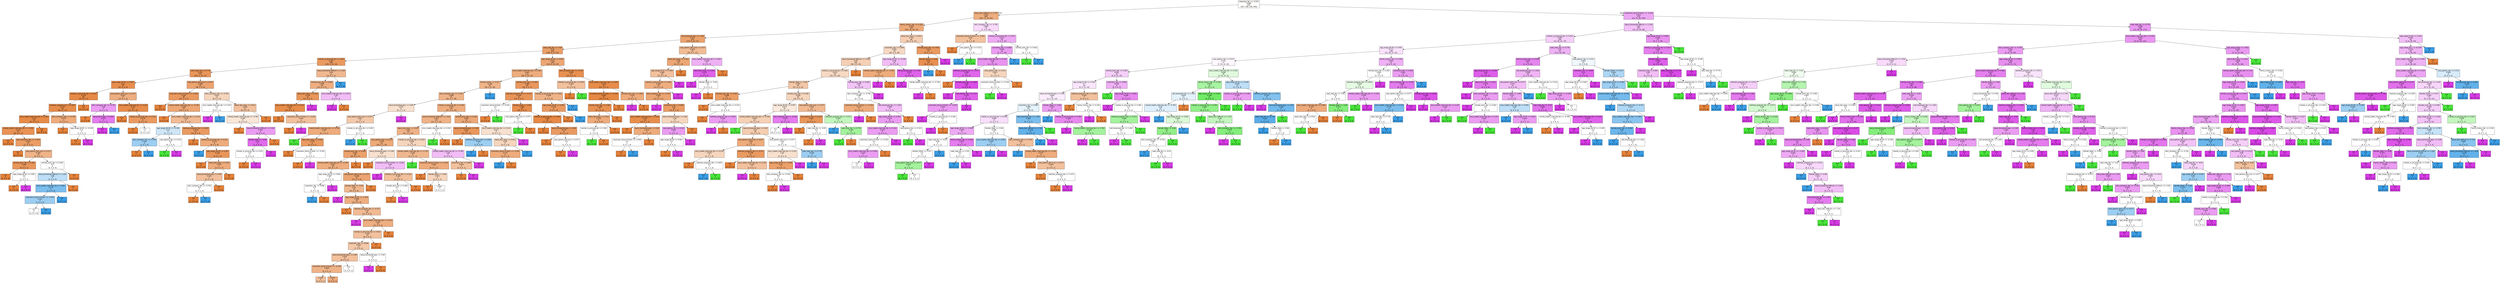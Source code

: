 digraph Tree {
node [shape=box, style="filled", color="black", fontname="helvetica"] ;
edge [fontname="helvetica"] ;
0 [label="treatment_Yes <= -0.015\n0.688\n944\n[357, 108, 130, 349]", fillcolor="#fffdfc"] ;
1 [label="leave_Very difficult <= 1.719\n0.452\n465\n[332, 17, 32, 84]", fillcolor="#eead7e"] ;
0 -> 1 [labeldistance=2.5, labelangle=45, headlabel="True"] ;
2 [label="family_history_Yes <= 0.226\n0.426\n442\n[325, 14, 29, 74]", fillcolor="#eda978"] ;
1 -> 2 ;
3 [label="self_employed_Yes <= 1.263\n0.375\n353\n[274, 9, 23, 47]", fillcolor="#eca26c"] ;
2 -> 3 ;
4 [label="seek_help_No <= -0.03\n0.36\n316\n[249, 9, 22, 36]", fillcolor="#eb9f68"] ;
3 -> 4 ;
5 [label="mental_vs_physical_No <= 0.491\n0.301\n168\n[139, 1, 12, 16]", fillcolor="#ea995f"] ;
4 -> 5 ;
6 [label="seek_help_Yes <= 0.779\n0.267\n147\n[125, 1, 10, 11]", fillcolor="#e99559"] ;
5 -> 6 ;
7 [label="age_range_19-25 <= 0.901\n0.19\n97\n[87, 0, 5, 5]", fillcolor="#e88f4f"] ;
6 -> 7 ;
8 [label="mental_vs_physical_Yes <= 0.521\n0.119\n80\n[75, 0, 3, 2]", fillcolor="#e78946"] ;
7 -> 8 ;
9 [label="wellness_program_Yes <= 0.833\n0.159\n59\n[54, 0, 3, 2]", fillcolor="#e78c4b"] ;
8 -> 9 ;
10 [label="phys_health_interview_No <= 0.224\n0.137\n55\n[51, 0, 3, 1]", fillcolor="#e78b48"] ;
9 -> 10 ;
11 [label="mental_health_interview_No <= -0.783\n0.225\n32\n[28, 0, 3, 1]", fillcolor="#e99254"] ;
10 -> 11 ;
12 [label="0.0\n11\n[11, 0, 0, 0]", fillcolor="#e58139"] ;
11 -> 12 ;
13 [label="tech_company_Yes <= -0.792\n0.322\n21\n[17, 0, 3, 1]", fillcolor="#eb9d65"] ;
11 -> 13 ;
14 [label="0.0\n8\n[8, 0, 0, 0]", fillcolor="#e58139"] ;
13 -> 14 ;
15 [label="care_options_Not sure <= 0.577\n0.462\n13\n[9, 0, 3, 1]", fillcolor="#efb388"] ;
13 -> 15 ;
16 [label="remote_work_Yes <= 0.462\n0.245\n7\n[6, 0, 0, 1]", fillcolor="#e9965a"] ;
15 -> 16 ;
17 [label="0.0\n5\n[5, 0, 0, 0]", fillcolor="#e58139"] ;
16 -> 17 ;
18 [label="age_range_36-50 <= 0.587\n0.5\n2\n[1, 0, 0, 1]", fillcolor="#ffffff"] ;
16 -> 18 ;
19 [label="0.0\n1\n[1, 0, 0, 0]", fillcolor="#e58139"] ;
18 -> 19 ;
20 [label="0.0\n1\n[0, 0, 0, 1]", fillcolor="#d739e5"] ;
18 -> 20 ;
21 [label="remote_work_Yes <= 0.462\n0.5\n6\n[3, 0, 3, 0]", fillcolor="#ffffff"] ;
15 -> 21 ;
22 [label="leave_Somewhat difficult <= 1.318\n0.48\n5\n[2, 0, 3, 0]", fillcolor="#bddef6"] ;
21 -> 22 ;
23 [label="phys_health_interview_Yes <= 0.901\n0.375\n4\n[1, 0, 3, 0]", fillcolor="#7bbeee"] ;
22 -> 23 ;
24 [label="coworkers_Some of them <= -0.254\n0.444\n3\n[1, 0, 2, 0]", fillcolor="#9ccef2"] ;
23 -> 24 ;
25 [label="0.5\n2\n[1, 0, 1, 0]", fillcolor="#ffffff"] ;
24 -> 25 ;
26 [label="0.0\n1\n[0, 0, 1, 0]", fillcolor="#399de5"] ;
24 -> 26 ;
27 [label="0.0\n1\n[0, 0, 1, 0]", fillcolor="#399de5"] ;
23 -> 27 ;
28 [label="0.0\n1\n[1, 0, 0, 0]", fillcolor="#e58139"] ;
22 -> 28 ;
29 [label="0.0\n1\n[1, 0, 0, 0]", fillcolor="#e58139"] ;
21 -> 29 ;
30 [label="0.0\n23\n[23, 0, 0, 0]", fillcolor="#e58139"] ;
10 -> 30 ;
31 [label="tech_company_Yes <= -0.792\n0.375\n4\n[3, 0, 0, 1]", fillcolor="#eeab7b"] ;
9 -> 31 ;
32 [label="0.0\n2\n[2, 0, 0, 0]", fillcolor="#e58139"] ;
31 -> 32 ;
33 [label="age_range_26-35 <= -0.109\n0.5\n2\n[1, 0, 0, 1]", fillcolor="#ffffff"] ;
31 -> 33 ;
34 [label="0.0\n1\n[1, 0, 0, 0]", fillcolor="#e58139"] ;
33 -> 34 ;
35 [label="0.0\n1\n[0, 0, 0, 1]", fillcolor="#d739e5"] ;
33 -> 35 ;
36 [label="0.0\n21\n[21, 0, 0, 0]", fillcolor="#e58139"] ;
8 -> 36 ;
37 [label="care_options_Not sure <= 0.577\n0.457\n17\n[12, 0, 2, 3]", fillcolor="#eeae80"] ;
7 -> 37 ;
38 [label="tech_company_Yes <= -0.792\n0.56\n5\n[1, 0, 1, 3]", fillcolor="#eb9cf2"] ;
37 -> 38 ;
39 [label="0.0\n1\n[1, 0, 0, 0]", fillcolor="#e58139"] ;
38 -> 39 ;
40 [label="leave_Very easy <= 0.912\n0.375\n4\n[0, 0, 1, 3]", fillcolor="#e47bee"] ;
38 -> 40 ;
41 [label="0.0\n3\n[0, 0, 0, 3]", fillcolor="#d739e5"] ;
40 -> 41 ;
42 [label="0.0\n1\n[0, 0, 1, 0]", fillcolor="#399de5"] ;
40 -> 42 ;
43 [label="phys_health_interview_No <= 0.224\n0.153\n12\n[11, 0, 1, 0]", fillcolor="#e78c4b"] ;
37 -> 43 ;
44 [label="0.0\n6\n[6, 0, 0, 0]", fillcolor="#e58139"] ;
43 -> 44 ;
45 [label="mental_vs_physical_Yes <= 0.521\n0.278\n6\n[5, 0, 1, 0]", fillcolor="#ea9a61"] ;
43 -> 45 ;
46 [label="0.0\n4\n[4, 0, 0, 0]", fillcolor="#e58139"] ;
45 -> 46 ;
47 [label="0.5\n2\n[1, 0, 1, 0]", fillcolor="#ffffff"] ;
45 -> 47 ;
48 [label="care_options_Not sure <= 0.577\n0.398\n50\n[38, 1, 5, 6]", fillcolor="#eca36f"] ;
6 -> 48 ;
49 [label="coworkers_Some of them <= -0.254\n0.292\n36\n[30, 1, 4, 1]", fillcolor="#ea995e"] ;
48 -> 49 ;
50 [label="0.0\n12\n[12, 0, 0, 0]", fillcolor="#e58139"] ;
49 -> 50 ;
51 [label="mental_health_interview_No <= -0.783\n0.406\n24\n[18, 1, 4, 1]", fillcolor="#eda774"] ;
49 -> 51 ;
52 [label="0.0\n7\n[7, 0, 0, 0]", fillcolor="#e58139"] ;
51 -> 52 ;
53 [label="phys_health_interview_No <= 0.224\n0.519\n17\n[11, 1, 4, 1]", fillcolor="#f1bb94"] ;
51 -> 53 ;
54 [label="age_range_26-35 <= -0.109\n0.72\n5\n[1, 1, 2, 1]", fillcolor="#cee6f8"] ;
53 -> 54 ;
55 [label="tech_company_Yes <= -0.792\n0.444\n3\n[1, 0, 2, 0]", fillcolor="#9ccef2"] ;
54 -> 55 ;
56 [label="0.0\n1\n[1, 0, 0, 0]", fillcolor="#e58139"] ;
55 -> 56 ;
57 [label="0.0\n2\n[0, 0, 2, 0]", fillcolor="#399de5"] ;
55 -> 57 ;
58 [label="care_options_Yes <= 0.313\n0.5\n2\n[0, 1, 0, 1]", fillcolor="#ffffff"] ;
54 -> 58 ;
59 [label="0.0\n1\n[0, 1, 0, 0]", fillcolor="#47e539"] ;
58 -> 59 ;
60 [label="0.0\n1\n[0, 0, 0, 1]", fillcolor="#d739e5"] ;
58 -> 60 ;
61 [label="wellness_program_Yes <= 0.833\n0.278\n12\n[10, 0, 2, 0]", fillcolor="#ea9a61"] ;
53 -> 61 ;
62 [label="0.0\n4\n[4, 0, 0, 0]", fillcolor="#e58139"] ;
61 -> 62 ;
63 [label="mental_vs_physical_Yes <= 0.521\n0.375\n8\n[6, 0, 2, 0]", fillcolor="#eeab7b"] ;
61 -> 63 ;
64 [label="0.0\n1\n[0, 0, 1, 0]", fillcolor="#399de5"] ;
63 -> 64 ;
65 [label="age_range_36-50 <= 0.587\n0.245\n7\n[6, 0, 1, 0]", fillcolor="#e9965a"] ;
63 -> 65 ;
66 [label="0.0\n3\n[3, 0, 0, 0]", fillcolor="#e58139"] ;
65 -> 66 ;
67 [label="leave_Very easy <= 0.912\n0.375\n4\n[3, 0, 1, 0]", fillcolor="#eeab7b"] ;
65 -> 67 ;
68 [label="leave_Somewhat easy <= 0.69\n0.444\n3\n[2, 0, 1, 0]", fillcolor="#f2c09c"] ;
67 -> 68 ;
69 [label="tech_company_Yes <= -0.792\n0.5\n2\n[1, 0, 1, 0]", fillcolor="#ffffff"] ;
68 -> 69 ;
70 [label="0.0\n1\n[1, 0, 0, 0]", fillcolor="#e58139"] ;
69 -> 70 ;
71 [label="0.0\n1\n[0, 0, 1, 0]", fillcolor="#399de5"] ;
69 -> 71 ;
72 [label="0.0\n1\n[1, 0, 0, 0]", fillcolor="#e58139"] ;
68 -> 72 ;
73 [label="0.0\n1\n[1, 0, 0, 0]", fillcolor="#e58139"] ;
67 -> 73 ;
74 [label="tech_company_Yes <= -0.792\n0.541\n14\n[8, 0, 1, 5]", fillcolor="#f6d5bd"] ;
48 -> 74 ;
75 [label="phys_health_interview_No <= 0.224\n0.5\n2\n[0, 0, 1, 1]", fillcolor="#ffffff"] ;
74 -> 75 ;
76 [label="0.0\n1\n[0, 0, 0, 1]", fillcolor="#d739e5"] ;
75 -> 76 ;
77 [label="0.0\n1\n[0, 0, 1, 0]", fillcolor="#399de5"] ;
75 -> 77 ;
78 [label="leave_Very easy <= 0.912\n0.444\n12\n[8, 0, 0, 4]", fillcolor="#f2c09c"] ;
74 -> 78 ;
79 [label="mental_health_interview_No <= -0.783\n0.494\n9\n[5, 0, 0, 4]", fillcolor="#fae6d7"] ;
78 -> 79 ;
80 [label="0.0\n3\n[3, 0, 0, 0]", fillcolor="#e58139"] ;
79 -> 80 ;
81 [label="leave_Somewhat difficult <= 1.318\n0.444\n6\n[2, 0, 0, 4]", fillcolor="#eb9cf2"] ;
79 -> 81 ;
82 [label="Gender_Male <= -0.66\n0.32\n5\n[1, 0, 0, 4]", fillcolor="#e16aec"] ;
81 -> 82 ;
83 [label="mental_vs_physical_Yes <= 0.521\n0.5\n2\n[1, 0, 0, 1]", fillcolor="#ffffff"] ;
82 -> 83 ;
84 [label="0.0\n1\n[1, 0, 0, 0]", fillcolor="#e58139"] ;
83 -> 84 ;
85 [label="0.0\n1\n[0, 0, 0, 1]", fillcolor="#d739e5"] ;
83 -> 85 ;
86 [label="0.0\n3\n[0, 0, 0, 3]", fillcolor="#d739e5"] ;
82 -> 86 ;
87 [label="0.0\n1\n[1, 0, 0, 0]", fillcolor="#e58139"] ;
81 -> 87 ;
88 [label="0.0\n3\n[3, 0, 0, 0]", fillcolor="#e58139"] ;
78 -> 88 ;
89 [label="leave_Somewhat difficult <= 1.318\n0.49\n21\n[14, 0, 2, 5]", fillcolor="#f0b890"] ;
5 -> 89 ;
90 [label="remote_work_Yes <= 0.462\n0.388\n19\n[14, 0, 0, 5]", fillcolor="#eeae80"] ;
89 -> 90 ;
91 [label="leave_Very easy <= 0.912\n0.245\n14\n[12, 0, 0, 2]", fillcolor="#e9965a"] ;
90 -> 91 ;
92 [label="phys_health_interview_No <= 0.224\n0.142\n13\n[12, 0, 0, 1]", fillcolor="#e78c49"] ;
91 -> 92 ;
93 [label="0.0\n10\n[10, 0, 0, 0]", fillcolor="#e58139"] ;
92 -> 93 ;
94 [label="coworkers_Some of them <= -0.254\n0.444\n3\n[2, 0, 0, 1]", fillcolor="#f2c09c"] ;
92 -> 94 ;
95 [label="0.0\n2\n[2, 0, 0, 0]", fillcolor="#e58139"] ;
94 -> 95 ;
96 [label="0.0\n1\n[0, 0, 0, 1]", fillcolor="#d739e5"] ;
94 -> 96 ;
97 [label="0.0\n1\n[0, 0, 0, 1]", fillcolor="#d739e5"] ;
91 -> 97 ;
98 [label="phys_health_interview_No <= 0.224\n0.48\n5\n[2, 0, 0, 3]", fillcolor="#f2bdf6"] ;
90 -> 98 ;
99 [label="0.0\n3\n[0, 0, 0, 3]", fillcolor="#d739e5"] ;
98 -> 99 ;
100 [label="0.0\n2\n[2, 0, 0, 0]", fillcolor="#e58139"] ;
98 -> 100 ;
101 [label="0.0\n2\n[0, 0, 2, 0]", fillcolor="#399de5"] ;
89 -> 101 ;
102 [label="age_range_36-50 <= 0.587\n0.422\n148\n[110, 8, 10, 20]", fillcolor="#eda674"] ;
4 -> 102 ;
103 [label="phys_health_interview_Yes <= 0.901\n0.461\n121\n[86, 6, 10, 19]", fillcolor="#eeac7d"] ;
102 -> 103 ;
104 [label="Gender_Other <= 3.417\n0.498\n92\n[62, 4, 8, 18]", fillcolor="#f0b489"] ;
103 -> 104 ;
105 [label="tech_company_Yes <= -0.792\n0.489\n91\n[62, 4, 7, 18]", fillcolor="#efb388"] ;
104 -> 105 ;
106 [label="leave_Somewhat easy <= 0.69\n0.678\n11\n[5, 2, 1, 3]", fillcolor="#f8e0ce"] ;
105 -> 106 ;
107 [label="care_options_Not sure <= 0.577\n0.617\n9\n[5, 2, 1, 1]", fillcolor="#f4c9aa"] ;
106 -> 107 ;
108 [label="mental_health_interview_No <= -0.783\n0.449\n7\n[5, 1, 0, 1]", fillcolor="#eeab7b"] ;
107 -> 108 ;
109 [label="0.0\n1\n[0, 1, 0, 0]", fillcolor="#47e539"] ;
108 -> 109 ;
110 [label="leave_Very easy <= 0.912\n0.278\n6\n[5, 0, 0, 1]", fillcolor="#ea9a61"] ;
108 -> 110 ;
111 [label="0.0\n4\n[4, 0, 0, 0]", fillcolor="#e58139"] ;
110 -> 111 ;
112 [label="coworkers_Some of them <= -0.254\n0.5\n2\n[1, 0, 0, 1]", fillcolor="#ffffff"] ;
110 -> 112 ;
113 [label="0.0\n1\n[1, 0, 0, 0]", fillcolor="#e58139"] ;
112 -> 113 ;
114 [label="0.0\n1\n[0, 0, 0, 1]", fillcolor="#d739e5"] ;
112 -> 114 ;
115 [label="mental_vs_physical_No <= 0.491\n0.5\n2\n[0, 1, 1, 0]", fillcolor="#ffffff"] ;
107 -> 115 ;
116 [label="0.0\n1\n[0, 0, 1, 0]", fillcolor="#399de5"] ;
115 -> 116 ;
117 [label="0.0\n1\n[0, 1, 0, 0]", fillcolor="#47e539"] ;
115 -> 117 ;
118 [label="0.0\n2\n[0, 0, 0, 2]", fillcolor="#d739e5"] ;
106 -> 118 ;
119 [label="mental_vs_physical_No <= 0.491\n0.451\n80\n[57, 2, 6, 15]", fillcolor="#eeae7f"] ;
105 -> 119 ;
120 [label="leave_Somewhat difficult <= 1.318\n0.453\n60\n[42, 2, 2, 14]", fillcolor="#efb286"] ;
119 -> 120 ;
121 [label="leave_Very easy <= 0.912\n0.441\n58\n[41, 1, 2, 14]", fillcolor="#efb286"] ;
120 -> 121 ;
122 [label="care_options_Yes <= 0.313\n0.379\n45\n[34, 0, 1, 10]", fillcolor="#eda977"] ;
121 -> 122 ;
123 [label="remote_work_Yes <= 0.462\n0.342\n38\n[30, 0, 1, 7]", fillcolor="#eca26c"] ;
122 -> 123 ;
124 [label="mental_health_interview_No <= -0.783\n0.407\n30\n[22, 0, 1, 7]", fillcolor="#eead7e"] ;
123 -> 124 ;
125 [label="age_range_19-25 <= 0.901\n0.667\n3\n[1, 0, 1, 1]", fillcolor="#ffffff"] ;
124 -> 125 ;
126 [label="coworkers_Yes <= 0.856\n0.5\n2\n[1, 0, 1, 0]", fillcolor="#ffffff"] ;
125 -> 126 ;
127 [label="0.0\n1\n[0, 0, 1, 0]", fillcolor="#399de5"] ;
126 -> 127 ;
128 [label="0.0\n1\n[1, 0, 0, 0]", fillcolor="#e58139"] ;
126 -> 128 ;
129 [label="0.0\n1\n[0, 0, 0, 1]", fillcolor="#d739e5"] ;
125 -> 129 ;
130 [label="care_options_Not sure <= 0.577\n0.346\n27\n[21, 0, 0, 6]", fillcolor="#eca572"] ;
124 -> 130 ;
131 [label="Gender_Male <= -0.66\n0.42\n20\n[14, 0, 0, 6]", fillcolor="#f0b78e"] ;
130 -> 131 ;
132 [label="0.0\n1\n[0, 0, 0, 1]", fillcolor="#d739e5"] ;
131 -> 132 ;
133 [label="age_range_26-35 <= -0.109\n0.388\n19\n[14, 0, 0, 5]", fillcolor="#eeae80"] ;
131 -> 133 ;
134 [label="0.0\n3\n[3, 0, 0, 0]", fillcolor="#e58139"] ;
133 -> 134 ;
135 [label="wellness_program_No <= -0.371\n0.43\n16\n[11, 0, 0, 5]", fillcolor="#f1ba93"] ;
133 -> 135 ;
136 [label="0.0\n1\n[0, 0, 0, 1]", fillcolor="#d739e5"] ;
135 -> 136 ;
137 [label="phys_health_interview_No <= 0.224\n0.391\n15\n[11, 0, 0, 4]", fillcolor="#eeaf81"] ;
135 -> 137 ;
138 [label="mental_vs_physical_Yes <= 0.521\n0.444\n12\n[8, 0, 0, 4]", fillcolor="#f2c09c"] ;
137 -> 138 ;
139 [label="coworkers_Yes <= 0.856\n0.463\n11\n[7, 0, 0, 4]", fillcolor="#f4c9aa"] ;
138 -> 139 ;
140 [label="leave_Somewhat easy <= 0.69\n0.444\n9\n[6, 0, 0, 3]", fillcolor="#f2c09c"] ;
139 -> 140 ;
141 [label="coworkers_Some of them <= -0.254\n0.408\n7\n[5, 0, 0, 2]", fillcolor="#efb388"] ;
140 -> 141 ;
142 [label="0.444\n3\n[2, 0, 0, 1]", fillcolor="#f2c09c"] ;
141 -> 142 ;
143 [label="0.375\n4\n[3, 0, 0, 1]", fillcolor="#eeab7b"] ;
141 -> 143 ;
144 [label="0.5\n2\n[1, 0, 0, 1]", fillcolor="#ffffff"] ;
140 -> 144 ;
145 [label="leave_Somewhat easy <= 0.69\n0.5\n2\n[1, 0, 0, 1]", fillcolor="#ffffff"] ;
139 -> 145 ;
146 [label="0.0\n1\n[0, 0, 0, 1]", fillcolor="#d739e5"] ;
145 -> 146 ;
147 [label="0.0\n1\n[1, 0, 0, 0]", fillcolor="#e58139"] ;
145 -> 147 ;
148 [label="0.0\n1\n[1, 0, 0, 0]", fillcolor="#e58139"] ;
138 -> 148 ;
149 [label="0.0\n3\n[3, 0, 0, 0]", fillcolor="#e58139"] ;
137 -> 149 ;
150 [label="0.0\n7\n[7, 0, 0, 0]", fillcolor="#e58139"] ;
130 -> 150 ;
151 [label="0.0\n8\n[8, 0, 0, 0]", fillcolor="#e58139"] ;
123 -> 151 ;
152 [label="leave_Somewhat easy <= 0.69\n0.49\n7\n[4, 0, 0, 3]", fillcolor="#f8e0ce"] ;
122 -> 152 ;
153 [label="0.0\n2\n[2, 0, 0, 0]", fillcolor="#e58139"] ;
152 -> 153 ;
154 [label="coworkers_Some of them <= -0.254\n0.48\n5\n[2, 0, 0, 3]", fillcolor="#f2bdf6"] ;
152 -> 154 ;
155 [label="0.0\n2\n[0, 0, 0, 2]", fillcolor="#d739e5"] ;
154 -> 155 ;
156 [label="mental_vs_physical_Yes <= 0.521\n0.444\n3\n[2, 0, 0, 1]", fillcolor="#f2c09c"] ;
154 -> 156 ;
157 [label="remote_work_Yes <= 0.462\n0.5\n2\n[1, 0, 0, 1]", fillcolor="#ffffff"] ;
156 -> 157 ;
158 [label="0.0\n1\n[1, 0, 0, 0]", fillcolor="#e58139"] ;
157 -> 158 ;
159 [label="0.0\n1\n[0, 0, 0, 1]", fillcolor="#d739e5"] ;
157 -> 159 ;
160 [label="0.0\n1\n[1, 0, 0, 0]", fillcolor="#e58139"] ;
156 -> 160 ;
161 [label="mental_vs_physical_Yes <= 0.521\n0.604\n13\n[7, 1, 1, 4]", fillcolor="#f6d5bd"] ;
121 -> 161 ;
162 [label="mental_health_interview_No <= -0.783\n0.562\n8\n[5, 1, 1, 1]", fillcolor="#f0b78e"] ;
161 -> 162 ;
163 [label="0.0\n1\n[0, 1, 0, 0]", fillcolor="#47e539"] ;
162 -> 163 ;
164 [label="coworkers_Some of them <= -0.254\n0.449\n7\n[5, 0, 1, 1]", fillcolor="#eeab7b"] ;
162 -> 164 ;
165 [label="0.0\n3\n[3, 0, 0, 0]", fillcolor="#e58139"] ;
164 -> 165 ;
166 [label="Gender_Male <= -0.66\n0.625\n4\n[2, 0, 1, 1]", fillcolor="#f6d5bd"] ;
164 -> 166 ;
167 [label="0.0\n1\n[1, 0, 0, 0]", fillcolor="#e58139"] ;
166 -> 167 ;
168 [label="0.667\n3\n[1, 0, 1, 1]", fillcolor="#ffffff"] ;
166 -> 168 ;
169 [label="mental_health_interview_No <= -0.783\n0.48\n5\n[2, 0, 0, 3]", fillcolor="#f2bdf6"] ;
161 -> 169 ;
170 [label="coworkers_Yes <= 0.856\n0.444\n3\n[2, 0, 0, 1]", fillcolor="#f2c09c"] ;
169 -> 170 ;
171 [label="0.0\n2\n[2, 0, 0, 0]", fillcolor="#e58139"] ;
170 -> 171 ;
172 [label="0.0\n1\n[0, 0, 0, 1]", fillcolor="#d739e5"] ;
170 -> 172 ;
173 [label="0.0\n2\n[0, 0, 0, 2]", fillcolor="#d739e5"] ;
169 -> 173 ;
174 [label="phys_health_interview_No <= 0.224\n0.5\n2\n[1, 1, 0, 0]", fillcolor="#ffffff"] ;
120 -> 174 ;
175 [label="0.0\n1\n[0, 1, 0, 0]", fillcolor="#47e539"] ;
174 -> 175 ;
176 [label="0.0\n1\n[1, 0, 0, 0]", fillcolor="#e58139"] ;
174 -> 176 ;
177 [label="remote_work_Yes <= 0.462\n0.395\n20\n[15, 0, 4, 1]", fillcolor="#eda877"] ;
119 -> 177 ;
178 [label="leave_Somewhat easy <= 0.69\n0.245\n14\n[12, 0, 2, 0]", fillcolor="#e9965a"] ;
177 -> 178 ;
179 [label="0.0\n11\n[11, 0, 0, 0]", fillcolor="#e58139"] ;
178 -> 179 ;
180 [label="wellness_program_Yes <= 0.833\n0.444\n3\n[1, 0, 2, 0]", fillcolor="#9ccef2"] ;
178 -> 180 ;
181 [label="0.0\n2\n[0, 0, 2, 0]", fillcolor="#399de5"] ;
180 -> 181 ;
182 [label="0.0\n1\n[1, 0, 0, 0]", fillcolor="#e58139"] ;
180 -> 182 ;
183 [label="phys_health_interview_No <= 0.224\n0.611\n6\n[3, 0, 2, 1]", fillcolor="#f8e0ce"] ;
177 -> 183 ;
184 [label="leave_Very easy <= 0.912\n0.48\n5\n[3, 0, 2, 0]", fillcolor="#f6d5bd"] ;
183 -> 184 ;
185 [label="coworkers_Some of them <= -0.254\n0.375\n4\n[3, 0, 1, 0]", fillcolor="#eeab7b"] ;
184 -> 185 ;
186 [label="0.0\n1\n[0, 0, 1, 0]", fillcolor="#399de5"] ;
185 -> 186 ;
187 [label="0.0\n3\n[3, 0, 0, 0]", fillcolor="#e58139"] ;
185 -> 187 ;
188 [label="0.0\n1\n[0, 0, 1, 0]", fillcolor="#399de5"] ;
184 -> 188 ;
189 [label="0.0\n1\n[0, 0, 0, 1]", fillcolor="#d739e5"] ;
183 -> 189 ;
190 [label="0.0\n1\n[0, 0, 1, 0]", fillcolor="#399de5"] ;
104 -> 190 ;
191 [label="remote_work_Yes <= 0.462\n0.304\n29\n[24, 2, 2, 1]", fillcolor="#ea985e"] ;
103 -> 191 ;
192 [label="wellness_program_No <= -0.371\n0.244\n22\n[19, 2, 0, 1]", fillcolor="#e99457"] ;
191 -> 192 ;
193 [label="coworkers_Some of them <= -0.254\n0.5\n2\n[1, 1, 0, 0]", fillcolor="#ffffff"] ;
192 -> 193 ;
194 [label="0.0\n1\n[1, 0, 0, 0]", fillcolor="#e58139"] ;
193 -> 194 ;
195 [label="0.0\n1\n[0, 1, 0, 0]", fillcolor="#47e539"] ;
193 -> 195 ;
196 [label="Gender_Male <= -0.66\n0.185\n20\n[18, 1, 0, 1]", fillcolor="#e88e4e"] ;
192 -> 196 ;
197 [label="care_options_Not sure <= 0.577\n0.5\n2\n[1, 1, 0, 0]", fillcolor="#ffffff"] ;
196 -> 197 ;
198 [label="0.0\n1\n[0, 1, 0, 0]", fillcolor="#47e539"] ;
197 -> 198 ;
199 [label="0.0\n1\n[1, 0, 0, 0]", fillcolor="#e58139"] ;
197 -> 199 ;
200 [label="mental_vs_physical_No <= 0.491\n0.105\n18\n[17, 0, 0, 1]", fillcolor="#e78845"] ;
196 -> 200 ;
201 [label="0.0\n12\n[12, 0, 0, 0]", fillcolor="#e58139"] ;
200 -> 201 ;
202 [label="leave_Somewhat easy <= 0.69\n0.278\n6\n[5, 0, 0, 1]", fillcolor="#ea9a61"] ;
200 -> 202 ;
203 [label="0.0\n4\n[4, 0, 0, 0]", fillcolor="#e58139"] ;
202 -> 203 ;
204 [label="care_options_Not sure <= 0.577\n0.5\n2\n[1, 0, 0, 1]", fillcolor="#ffffff"] ;
202 -> 204 ;
205 [label="0.0\n1\n[1, 0, 0, 0]", fillcolor="#e58139"] ;
204 -> 205 ;
206 [label="0.0\n1\n[0, 0, 0, 1]", fillcolor="#d739e5"] ;
204 -> 206 ;
207 [label="mental_vs_physical_Yes <= 0.521\n0.408\n7\n[5, 0, 2, 0]", fillcolor="#efb388"] ;
191 -> 207 ;
208 [label="age_range_19-25 <= 0.901\n0.278\n6\n[5, 0, 1, 0]", fillcolor="#ea9a61"] ;
207 -> 208 ;
209 [label="0.0\n5\n[5, 0, 0, 0]", fillcolor="#e58139"] ;
208 -> 209 ;
210 [label="0.0\n1\n[0, 0, 1, 0]", fillcolor="#399de5"] ;
208 -> 210 ;
211 [label="0.0\n1\n[0, 0, 1, 0]", fillcolor="#399de5"] ;
207 -> 211 ;
212 [label="tech_company_Yes <= -0.792\n0.203\n27\n[24, 2, 0, 1]", fillcolor="#e89051"] ;
102 -> 212 ;
213 [label="mental_vs_physical_No <= 0.491\n0.444\n3\n[2, 1, 0, 0]", fillcolor="#f2c09c"] ;
212 -> 213 ;
214 [label="0.0\n2\n[2, 0, 0, 0]", fillcolor="#e58139"] ;
213 -> 214 ;
215 [label="0.0\n1\n[0, 1, 0, 0]", fillcolor="#47e539"] ;
213 -> 215 ;
216 [label="phys_health_interview_Yes <= 0.901\n0.156\n24\n[22, 1, 0, 1]", fillcolor="#e78c4a"] ;
212 -> 216 ;
217 [label="coworkers_Some of them <= -0.254\n0.095\n20\n[19, 1, 0, 0]", fillcolor="#e68843"] ;
216 -> 217 ;
218 [label="remote_work_Yes <= 0.462\n0.198\n9\n[8, 1, 0, 0]", fillcolor="#e89152"] ;
217 -> 218 ;
219 [label="leave_Very easy <= 0.912\n0.375\n4\n[3, 1, 0, 0]", fillcolor="#eeab7b"] ;
218 -> 219 ;
220 [label="mental_vs_physical_No <= 0.491\n0.5\n2\n[1, 1, 0, 0]", fillcolor="#ffffff"] ;
219 -> 220 ;
221 [label="0.0\n1\n[0, 1, 0, 0]", fillcolor="#47e539"] ;
220 -> 221 ;
222 [label="0.0\n1\n[1, 0, 0, 0]", fillcolor="#e58139"] ;
220 -> 222 ;
223 [label="0.0\n2\n[2, 0, 0, 0]", fillcolor="#e58139"] ;
219 -> 223 ;
224 [label="0.0\n5\n[5, 0, 0, 0]", fillcolor="#e58139"] ;
218 -> 224 ;
225 [label="0.0\n11\n[11, 0, 0, 0]", fillcolor="#e58139"] ;
217 -> 225 ;
226 [label="remote_work_Yes <= 0.462\n0.375\n4\n[3, 0, 0, 1]", fillcolor="#eeab7b"] ;
216 -> 226 ;
227 [label="0.0\n1\n[0, 0, 0, 1]", fillcolor="#d739e5"] ;
226 -> 227 ;
228 [label="0.0\n3\n[3, 0, 0, 0]", fillcolor="#e58139"] ;
226 -> 228 ;
229 [label="care_options_Not sure <= 0.577\n0.454\n37\n[25, 0, 1, 11]", fillcolor="#f1bb94"] ;
3 -> 229 ;
230 [label="leave_Very easy <= 0.912\n0.38\n29\n[22, 0, 1, 6]", fillcolor="#eda775"] ;
229 -> 230 ;
231 [label="age_range_19-25 <= 0.901\n0.485\n20\n[13, 0, 1, 6]", fillcolor="#f2c09c"] ;
230 -> 231 ;
232 [label="mental_vs_physical_No <= 0.491\n0.426\n18\n[13, 0, 1, 4]", fillcolor="#eeae80"] ;
231 -> 232 ;
233 [label="tech_company_Yes <= -0.792\n0.381\n17\n[13, 0, 1, 3]", fillcolor="#eca572"] ;
232 -> 233 ;
234 [label="0.0\n1\n[0, 0, 0, 1]", fillcolor="#d739e5"] ;
233 -> 234 ;
235 [label="coworkers_Yes <= 0.856\n0.32\n16\n[13, 0, 1, 2]", fillcolor="#eb9c63"] ;
233 -> 235 ;
236 [label="phys_health_interview_No <= 0.224\n0.165\n11\n[10, 0, 1, 0]", fillcolor="#e88e4d"] ;
235 -> 236 ;
237 [label="0.0\n7\n[7, 0, 0, 0]", fillcolor="#e58139"] ;
236 -> 237 ;
238 [label="leave_Somewhat easy <= 0.69\n0.375\n4\n[3, 0, 1, 0]", fillcolor="#eeab7b"] ;
236 -> 238 ;
239 [label="coworkers_Some of them <= -0.254\n0.5\n2\n[1, 0, 1, 0]", fillcolor="#ffffff"] ;
238 -> 239 ;
240 [label="0.0\n1\n[1, 0, 0, 0]", fillcolor="#e58139"] ;
239 -> 240 ;
241 [label="0.0\n1\n[0, 0, 1, 0]", fillcolor="#399de5"] ;
239 -> 241 ;
242 [label="0.0\n2\n[2, 0, 0, 0]", fillcolor="#e58139"] ;
238 -> 242 ;
243 [label="leave_Somewhat easy <= 0.69\n0.48\n5\n[3, 0, 0, 2]", fillcolor="#f6d5bd"] ;
235 -> 243 ;
244 [label="care_options_Yes <= 0.313\n0.444\n3\n[1, 0, 0, 2]", fillcolor="#eb9cf2"] ;
243 -> 244 ;
245 [label="age_range_36-50 <= 0.587\n0.5\n2\n[1, 0, 0, 1]", fillcolor="#ffffff"] ;
244 -> 245 ;
246 [label="0.0\n1\n[1, 0, 0, 0]", fillcolor="#e58139"] ;
245 -> 246 ;
247 [label="0.0\n1\n[0, 0, 0, 1]", fillcolor="#d739e5"] ;
245 -> 247 ;
248 [label="0.0\n1\n[0, 0, 0, 1]", fillcolor="#d739e5"] ;
244 -> 248 ;
249 [label="0.0\n2\n[2, 0, 0, 0]", fillcolor="#e58139"] ;
243 -> 249 ;
250 [label="0.0\n1\n[0, 0, 0, 1]", fillcolor="#d739e5"] ;
232 -> 250 ;
251 [label="0.0\n2\n[0, 0, 0, 2]", fillcolor="#d739e5"] ;
231 -> 251 ;
252 [label="0.0\n9\n[9, 0, 0, 0]", fillcolor="#e58139"] ;
230 -> 252 ;
253 [label="phys_health_interview_Yes <= 0.901\n0.469\n8\n[3, 0, 0, 5]", fillcolor="#efb0f5"] ;
229 -> 253 ;
254 [label="leave_Very easy <= 0.912\n0.278\n6\n[1, 0, 0, 5]", fillcolor="#df61ea"] ;
253 -> 254 ;
255 [label="0.0\n4\n[0, 0, 0, 4]", fillcolor="#d739e5"] ;
254 -> 255 ;
256 [label="Gender_Male <= -0.66\n0.5\n2\n[1, 0, 0, 1]", fillcolor="#ffffff"] ;
254 -> 256 ;
257 [label="0.0\n1\n[0, 0, 0, 1]", fillcolor="#d739e5"] ;
256 -> 257 ;
258 [label="0.0\n1\n[1, 0, 0, 0]", fillcolor="#e58139"] ;
256 -> 258 ;
259 [label="0.0\n2\n[2, 0, 0, 0]", fillcolor="#e58139"] ;
253 -> 259 ;
260 [label="leave_Very easy <= 0.912\n0.572\n89\n[51, 5, 6, 27]", fillcolor="#f5ceb2"] ;
2 -> 260 ;
261 [label="coworkers_Yes <= 0.856\n0.591\n78\n[42, 5, 5, 26]", fillcolor="#f7d8c2"] ;
260 -> 261 ;
262 [label="leave_Somewhat difficult <= 1.318\n0.59\n68\n[38, 5, 5, 20]", fillcolor="#f5d0b5"] ;
261 -> 262 ;
263 [label="mental_vs_physical_No <= 0.491\n0.612\n63\n[33, 5, 5, 20]", fillcolor="#f7d9c3"] ;
262 -> 263 ;
264 [label="Gender_Male <= -0.66\n0.597\n47\n[27, 4, 5, 11]", fillcolor="#f3c7a7"] ;
263 -> 264 ;
265 [label="remote_work_Yes <= 0.462\n0.298\n11\n[9, 0, 0, 2]", fillcolor="#eb9d65"] ;
264 -> 265 ;
266 [label="0.0\n7\n[7, 0, 0, 0]", fillcolor="#e58139"] ;
265 -> 266 ;
267 [label="phys_health_interview_No <= 0.224\n0.5\n4\n[2, 0, 0, 2]", fillcolor="#ffffff"] ;
265 -> 267 ;
268 [label="0.0\n1\n[1, 0, 0, 0]", fillcolor="#e58139"] ;
267 -> 268 ;
269 [label="wellness_program_Yes <= 0.833\n0.444\n3\n[1, 0, 0, 2]", fillcolor="#eb9cf2"] ;
267 -> 269 ;
270 [label="0.0\n2\n[0, 0, 0, 2]", fillcolor="#d739e5"] ;
269 -> 270 ;
271 [label="0.0\n1\n[1, 0, 0, 0]", fillcolor="#e58139"] ;
269 -> 271 ;
272 [label="remote_work_Yes <= 0.462\n0.656\n36\n[18, 4, 5, 9]", fillcolor="#f6d5bd"] ;
264 -> 272 ;
273 [label="age_range_36-50 <= 0.587\n0.672\n25\n[11, 2, 4, 8]", fillcolor="#fae9dc"] ;
272 -> 273 ;
274 [label="mental_health_interview_No <= -0.783\n0.639\n21\n[11, 2, 3, 5]", fillcolor="#f5d0b5"] ;
273 -> 274 ;
275 [label="0.0\n1\n[0, 1, 0, 0]", fillcolor="#47e539"] ;
274 -> 275 ;
276 [label="leave_Somewhat easy <= 0.69\n0.61\n20\n[11, 1, 3, 5]", fillcolor="#f5cdb0"] ;
274 -> 276 ;
277 [label="care_options_Not sure <= 0.577\n0.48\n10\n[7, 1, 1, 1]", fillcolor="#eeab7b"] ;
276 -> 277 ;
278 [label="phys_health_interview_No <= 0.224\n0.625\n4\n[2, 1, 1, 0]", fillcolor="#f6d5bd"] ;
277 -> 278 ;
279 [label="0.0\n2\n[2, 0, 0, 0]", fillcolor="#e58139"] ;
278 -> 279 ;
280 [label="wellness_program_Yes <= 0.833\n0.5\n2\n[0, 1, 1, 0]", fillcolor="#ffffff"] ;
278 -> 280 ;
281 [label="0.0\n1\n[0, 0, 1, 0]", fillcolor="#399de5"] ;
280 -> 281 ;
282 [label="0.0\n1\n[0, 1, 0, 0]", fillcolor="#47e539"] ;
280 -> 282 ;
283 [label="wellness_program_No <= -0.371\n0.278\n6\n[5, 0, 0, 1]", fillcolor="#ea9a61"] ;
277 -> 283 ;
284 [label="0.0\n3\n[3, 0, 0, 0]", fillcolor="#e58139"] ;
283 -> 284 ;
285 [label="phys_health_interview_No <= 0.224\n0.444\n3\n[2, 0, 0, 1]", fillcolor="#f2c09c"] ;
283 -> 285 ;
286 [label="0.0\n1\n[0, 0, 0, 1]", fillcolor="#d739e5"] ;
285 -> 286 ;
287 [label="0.0\n2\n[2, 0, 0, 0]", fillcolor="#e58139"] ;
285 -> 287 ;
288 [label="care_options_Not sure <= 0.577\n0.64\n10\n[4, 0, 2, 4]", fillcolor="#ffffff"] ;
276 -> 288 ;
289 [label="phys_health_interview_No <= 0.224\n0.49\n7\n[4, 0, 0, 3]", fillcolor="#f8e0ce"] ;
288 -> 289 ;
290 [label="age_range_26-35 <= -0.109\n0.32\n5\n[4, 0, 0, 1]", fillcolor="#eca06a"] ;
289 -> 290 ;
291 [label="tech_company_Yes <= -0.792\n0.5\n2\n[1, 0, 0, 1]", fillcolor="#ffffff"] ;
290 -> 291 ;
292 [label="0.0\n1\n[1, 0, 0, 0]", fillcolor="#e58139"] ;
291 -> 292 ;
293 [label="0.0\n1\n[0, 0, 0, 1]", fillcolor="#d739e5"] ;
291 -> 293 ;
294 [label="0.0\n3\n[3, 0, 0, 0]", fillcolor="#e58139"] ;
290 -> 294 ;
295 [label="0.0\n2\n[0, 0, 0, 2]", fillcolor="#d739e5"] ;
289 -> 295 ;
296 [label="seek_help_Yes <= 0.779\n0.444\n3\n[0, 0, 2, 1]", fillcolor="#9ccef2"] ;
288 -> 296 ;
297 [label="0.0\n2\n[0, 0, 2, 0]", fillcolor="#399de5"] ;
296 -> 297 ;
298 [label="0.0\n1\n[0, 0, 0, 1]", fillcolor="#d739e5"] ;
296 -> 298 ;
299 [label="tech_company_Yes <= -0.792\n0.375\n4\n[0, 0, 1, 3]", fillcolor="#e47bee"] ;
273 -> 299 ;
300 [label="0.5\n2\n[0, 0, 1, 1]", fillcolor="#ffffff"] ;
299 -> 300 ;
301 [label="0.0\n2\n[0, 0, 0, 2]", fillcolor="#d739e5"] ;
299 -> 301 ;
302 [label="care_options_Not sure <= 0.577\n0.545\n11\n[7, 2, 1, 1]", fillcolor="#f1b991"] ;
272 -> 302 ;
303 [label="care_options_Yes <= 0.313\n0.245\n7\n[6, 0, 0, 1]", fillcolor="#e9965a"] ;
302 -> 303 ;
304 [label="0.0\n5\n[5, 0, 0, 0]", fillcolor="#e58139"] ;
303 -> 304 ;
305 [label="seek_help_No <= -0.03\n0.5\n2\n[1, 0, 0, 1]", fillcolor="#ffffff"] ;
303 -> 305 ;
306 [label="0.0\n1\n[1, 0, 0, 0]", fillcolor="#e58139"] ;
305 -> 306 ;
307 [label="0.0\n1\n[0, 0, 0, 1]", fillcolor="#d739e5"] ;
305 -> 307 ;
308 [label="wellness_program_No <= -0.371\n0.625\n4\n[1, 2, 1, 0]", fillcolor="#c2f6bd"] ;
302 -> 308 ;
309 [label="0.0\n1\n[0, 0, 1, 0]", fillcolor="#399de5"] ;
308 -> 309 ;
310 [label="seek_help_Yes <= 0.779\n0.444\n3\n[1, 2, 0, 0]", fillcolor="#a3f29c"] ;
308 -> 310 ;
311 [label="0.0\n2\n[0, 2, 0, 0]", fillcolor="#47e539"] ;
310 -> 311 ;
312 [label="0.0\n1\n[1, 0, 0, 0]", fillcolor="#e58139"] ;
310 -> 312 ;
313 [label="remote_work_Yes <= 0.462\n0.539\n16\n[6, 1, 0, 9]", fillcolor="#f3c4f7"] ;
263 -> 313 ;
314 [label="tech_company_Yes <= -0.792\n0.568\n13\n[6, 1, 0, 6]", fillcolor="#ffffff"] ;
313 -> 314 ;
315 [label="coworkers_Some of them <= -0.254\n0.375\n4\n[3, 0, 0, 1]", fillcolor="#eeab7b"] ;
314 -> 315 ;
316 [label="0.0\n1\n[0, 0, 0, 1]", fillcolor="#d739e5"] ;
315 -> 316 ;
317 [label="0.0\n3\n[3, 0, 0, 0]", fillcolor="#e58139"] ;
315 -> 317 ;
318 [label="self_employed_Yes <= 1.263\n0.568\n9\n[3, 1, 0, 5]", fillcolor="#f2bdf6"] ;
314 -> 318 ;
319 [label="age_range_36-50 <= 0.587\n0.531\n8\n[2, 1, 0, 5]", fillcolor="#eb9cf2"] ;
318 -> 319 ;
320 [label="phys_health_interview_No <= 0.224\n0.444\n6\n[2, 0, 0, 4]", fillcolor="#eb9cf2"] ;
319 -> 320 ;
321 [label="coworkers_Some of them <= -0.254\n0.5\n4\n[2, 0, 0, 2]", fillcolor="#ffffff"] ;
320 -> 321 ;
322 [label="phys_health_interview_Yes <= 0.901\n0.444\n3\n[1, 0, 0, 2]", fillcolor="#eb9cf2"] ;
321 -> 322 ;
323 [label="0.5\n2\n[1, 0, 0, 1]", fillcolor="#ffffff"] ;
322 -> 323 ;
324 [label="0.0\n1\n[0, 0, 0, 1]", fillcolor="#d739e5"] ;
322 -> 324 ;
325 [label="0.0\n1\n[1, 0, 0, 0]", fillcolor="#e58139"] ;
321 -> 325 ;
326 [label="0.0\n2\n[0, 0, 0, 2]", fillcolor="#d739e5"] ;
320 -> 326 ;
327 [label="care_options_Yes <= 0.313\n0.5\n2\n[0, 1, 0, 1]", fillcolor="#ffffff"] ;
319 -> 327 ;
328 [label="0.0\n1\n[0, 1, 0, 0]", fillcolor="#47e539"] ;
327 -> 328 ;
329 [label="0.0\n1\n[0, 0, 0, 1]", fillcolor="#d739e5"] ;
327 -> 329 ;
330 [label="0.0\n1\n[1, 0, 0, 0]", fillcolor="#e58139"] ;
318 -> 330 ;
331 [label="0.0\n3\n[0, 0, 0, 3]", fillcolor="#d739e5"] ;
313 -> 331 ;
332 [label="0.0\n5\n[5, 0, 0, 0]", fillcolor="#e58139"] ;
262 -> 332 ;
333 [label="age_range_26-35 <= -0.109\n0.48\n10\n[4, 0, 0, 6]", fillcolor="#f2bdf6"] ;
261 -> 333 ;
334 [label="mental_health_interview_No <= -0.783\n0.375\n4\n[3, 0, 0, 1]", fillcolor="#eeab7b"] ;
333 -> 334 ;
335 [label="0.0\n1\n[0, 0, 0, 1]", fillcolor="#d739e5"] ;
334 -> 335 ;
336 [label="0.0\n3\n[3, 0, 0, 0]", fillcolor="#e58139"] ;
334 -> 336 ;
337 [label="self_employed_Yes <= 1.263\n0.278\n6\n[1, 0, 0, 5]", fillcolor="#df61ea"] ;
333 -> 337 ;
338 [label="0.0\n4\n[0, 0, 0, 4]", fillcolor="#d739e5"] ;
337 -> 338 ;
339 [label="mental_health_interview_No <= -0.783\n0.5\n2\n[1, 0, 0, 1]", fillcolor="#ffffff"] ;
337 -> 339 ;
340 [label="0.0\n1\n[0, 0, 0, 1]", fillcolor="#d739e5"] ;
339 -> 340 ;
341 [label="0.0\n1\n[1, 0, 0, 0]", fillcolor="#e58139"] ;
339 -> 341 ;
342 [label="remote_work_Yes <= 0.462\n0.314\n11\n[9, 0, 1, 1]", fillcolor="#ea9a61"] ;
260 -> 342 ;
343 [label="Gender_Male <= -0.66\n0.18\n10\n[9, 0, 1, 0]", fillcolor="#e88f4f"] ;
342 -> 343 ;
344 [label="0.0\n1\n[0, 0, 1, 0]", fillcolor="#399de5"] ;
343 -> 344 ;
345 [label="0.0\n9\n[9, 0, 0, 0]", fillcolor="#e58139"] ;
343 -> 345 ;
346 [label="0.0\n1\n[0, 0, 0, 1]", fillcolor="#d739e5"] ;
342 -> 346 ;
347 [label="tech_company_Yes <= -0.792\n0.684\n23\n[7, 3, 3, 10]", fillcolor="#f8dafa"] ;
1 -> 347 ;
348 [label="coworkers_Some of them <= -0.254\n0.56\n5\n[3, 1, 1, 0]", fillcolor="#f2c09c"] ;
347 -> 348 ;
349 [label="0.0\n3\n[3, 0, 0, 0]", fillcolor="#e58139"] ;
348 -> 349 ;
350 [label="care_options_Yes <= 0.313\n0.5\n2\n[0, 1, 1, 0]", fillcolor="#ffffff"] ;
348 -> 350 ;
351 [label="0.0\n1\n[0, 0, 1, 0]", fillcolor="#399de5"] ;
350 -> 351 ;
352 [label="0.0\n1\n[0, 1, 0, 0]", fillcolor="#47e539"] ;
350 -> 352 ;
353 [label="mental_vs_physical_Yes <= 0.521\n0.617\n18\n[4, 2, 2, 10]", fillcolor="#eeaaf4"] ;
347 -> 353 ;
354 [label="coworkers_Yes <= 0.856\n0.539\n16\n[4, 1, 1, 10]", fillcolor="#eb9cf2"] ;
353 -> 354 ;
355 [label="phys_health_interview_No <= 0.224\n0.48\n15\n[4, 1, 0, 10]", fillcolor="#e993f1"] ;
354 -> 355 ;
356 [label="wellness_program_No <= -0.371\n0.298\n11\n[2, 0, 0, 9]", fillcolor="#e065eb"] ;
355 -> 356 ;
357 [label="0.0\n1\n[1, 0, 0, 0]", fillcolor="#e58139"] ;
356 -> 357 ;
358 [label="remote_work_Yes <= 0.462\n0.18\n10\n[1, 0, 0, 9]", fillcolor="#db4fe8"] ;
356 -> 358 ;
359 [label="0.0\n4\n[0, 0, 0, 4]", fillcolor="#d739e5"] ;
358 -> 359 ;
360 [label="care_options_Yes <= 0.313\n0.278\n6\n[1, 0, 0, 5]", fillcolor="#df61ea"] ;
358 -> 360 ;
361 [label="coworkers_Some of them <= -0.254\n0.444\n3\n[1, 0, 0, 2]", fillcolor="#eb9cf2"] ;
360 -> 361 ;
362 [label="0.0\n1\n[0, 0, 0, 1]", fillcolor="#d739e5"] ;
361 -> 362 ;
363 [label="mental_vs_physical_No <= 0.491\n0.5\n2\n[1, 0, 0, 1]", fillcolor="#ffffff"] ;
361 -> 363 ;
364 [label="0.0\n1\n[0, 0, 0, 1]", fillcolor="#d739e5"] ;
363 -> 364 ;
365 [label="0.0\n1\n[1, 0, 0, 0]", fillcolor="#e58139"] ;
363 -> 365 ;
366 [label="0.0\n3\n[0, 0, 0, 3]", fillcolor="#d739e5"] ;
360 -> 366 ;
367 [label="care_options_Yes <= 0.313\n0.625\n4\n[2, 1, 0, 1]", fillcolor="#f6d5bd"] ;
355 -> 367 ;
368 [label="coworkers_Some of them <= -0.254\n0.5\n2\n[0, 1, 0, 1]", fillcolor="#ffffff"] ;
367 -> 368 ;
369 [label="0.0\n1\n[0, 1, 0, 0]", fillcolor="#47e539"] ;
368 -> 369 ;
370 [label="0.0\n1\n[0, 0, 0, 1]", fillcolor="#d739e5"] ;
368 -> 370 ;
371 [label="0.0\n2\n[2, 0, 0, 0]", fillcolor="#e58139"] ;
367 -> 371 ;
372 [label="0.0\n1\n[0, 0, 1, 0]", fillcolor="#399de5"] ;
354 -> 372 ;
373 [label="remote_work_Yes <= 0.462\n0.5\n2\n[0, 1, 1, 0]", fillcolor="#ffffff"] ;
353 -> 373 ;
374 [label="0.0\n1\n[0, 1, 0, 0]", fillcolor="#47e539"] ;
373 -> 374 ;
375 [label="0.0\n1\n[0, 0, 1, 0]", fillcolor="#399de5"] ;
373 -> 375 ;
376 [label="coworkers_Some of them <= -0.254\n0.613\n479\n[25, 91, 98, 265]", fillcolor="#eda8f4"] ;
0 -> 376 [labeldistance=2.5, labelangle=-45, headlabel="False"] ;
377 [label="leave_Somewhat difficult <= 1.318\n0.67\n187\n[14, 42, 43, 88]", fillcolor="#f2c1f7"] ;
376 -> 377 ;
378 [label="mental_vs_physical_Yes <= 0.521\n0.687\n160\n[14, 35, 41, 70]", fillcolor="#f5cff9"] ;
377 -> 378 ;
379 [label="age_range_36-50 <= 0.587\n0.711\n108\n[11, 29, 27, 41]", fillcolor="#f9e1fb"] ;
378 -> 379 ;
380 [label="care_options_Yes <= 0.313\n0.715\n77\n[7, 23, 22, 25]", fillcolor="#fef8fe"] ;
379 -> 380 ;
381 [label="remote_work_Yes <= 0.462\n0.691\n43\n[5, 8, 11, 19]", fillcolor="#f5cef8"] ;
380 -> 381 ;
382 [label="age_range_51-65 <= 3.325\n0.7\n35\n[5, 5, 11, 14]", fillcolor="#fae6fc"] ;
381 -> 382 ;
383 [label="leave_Somewhat easy <= 0.69\n0.684\n32\n[3, 5, 11, 13]", fillcolor="#fbecfd"] ;
382 -> 383 ;
384 [label="coworkers_Yes <= 0.856\n0.684\n24\n[3, 3, 10, 8]", fillcolor="#e6f3fc"] ;
383 -> 384 ;
385 [label="mental_vs_physical_No <= 0.491\n0.699\n17\n[3, 2, 5, 7]", fillcolor="#f8defb"] ;
384 -> 385 ;
386 [label="age_range_26-35 <= -0.109\n0.593\n9\n[0, 2, 2, 5]", fillcolor="#eeaaf4"] ;
385 -> 386 ;
387 [label="seek_help_No <= -0.03\n0.64\n5\n[0, 2, 1, 2]", fillcolor="#ffffff"] ;
386 -> 387 ;
388 [label="Gender_Other <= 3.417\n0.5\n4\n[0, 2, 0, 2]", fillcolor="#ffffff"] ;
387 -> 388 ;
389 [label="care_options_Not sure <= 0.577\n0.444\n3\n[0, 2, 0, 1]", fillcolor="#a3f29c"] ;
388 -> 389 ;
390 [label="0.0\n1\n[0, 1, 0, 0]", fillcolor="#47e539"] ;
389 -> 390 ;
391 [label="0.5\n2\n[0, 1, 0, 1]", fillcolor="#ffffff"] ;
389 -> 391 ;
392 [label="0.0\n1\n[0, 0, 0, 1]", fillcolor="#d739e5"] ;
388 -> 392 ;
393 [label="0.0\n1\n[0, 0, 1, 0]", fillcolor="#399de5"] ;
387 -> 393 ;
394 [label="family_history_Yes <= 0.226\n0.375\n4\n[0, 0, 1, 3]", fillcolor="#e47bee"] ;
386 -> 394 ;
395 [label="seek_help_No <= -0.03\n0.5\n2\n[0, 0, 1, 1]", fillcolor="#ffffff"] ;
394 -> 395 ;
396 [label="0.0\n1\n[0, 0, 1, 0]", fillcolor="#399de5"] ;
395 -> 396 ;
397 [label="0.0\n1\n[0, 0, 0, 1]", fillcolor="#d739e5"] ;
395 -> 397 ;
398 [label="0.0\n2\n[0, 0, 0, 2]", fillcolor="#d739e5"] ;
394 -> 398 ;
399 [label="Gender_Male <= -0.66\n0.656\n8\n[3, 0, 3, 2]", fillcolor="#ffffff"] ;
385 -> 399 ;
400 [label="phys_health_interview_Yes <= 0.901\n0.444\n3\n[0, 0, 2, 1]", fillcolor="#9ccef2"] ;
399 -> 400 ;
401 [label="0.0\n2\n[0, 0, 2, 0]", fillcolor="#399de5"] ;
400 -> 401 ;
402 [label="0.0\n1\n[0, 0, 0, 1]", fillcolor="#d739e5"] ;
400 -> 402 ;
403 [label="tech_company_Yes <= -0.792\n0.56\n5\n[3, 0, 1, 1]", fillcolor="#f2c09c"] ;
399 -> 403 ;
404 [label="0.0\n1\n[0, 0, 1, 0]", fillcolor="#399de5"] ;
403 -> 404 ;
405 [label="mental_health_interview_No <= -0.783\n0.375\n4\n[3, 0, 0, 1]", fillcolor="#eeab7b"] ;
403 -> 405 ;
406 [label="0.0\n1\n[1, 0, 0, 0]", fillcolor="#e58139"] ;
405 -> 406 ;
407 [label="care_options_Not sure <= 0.577\n0.444\n3\n[2, 0, 0, 1]", fillcolor="#f2c09c"] ;
405 -> 407 ;
408 [label="0.0\n1\n[1, 0, 0, 0]", fillcolor="#e58139"] ;
407 -> 408 ;
409 [label="wellness_program_No <= -0.371\n0.5\n2\n[1, 0, 0, 1]", fillcolor="#ffffff"] ;
407 -> 409 ;
410 [label="0.0\n1\n[1, 0, 0, 0]", fillcolor="#e58139"] ;
409 -> 410 ;
411 [label="0.0\n1\n[0, 0, 0, 1]", fillcolor="#d739e5"] ;
409 -> 411 ;
412 [label="self_employed_Yes <= 1.263\n0.449\n7\n[0, 1, 5, 1]", fillcolor="#7bbeee"] ;
384 -> 412 ;
413 [label="leave_Very difficult <= 1.719\n0.278\n6\n[0, 0, 5, 1]", fillcolor="#61b1ea"] ;
412 -> 413 ;
414 [label="0.0\n5\n[0, 0, 5, 0]", fillcolor="#399de5"] ;
413 -> 414 ;
415 [label="0.0\n1\n[0, 0, 0, 1]", fillcolor="#d739e5"] ;
413 -> 415 ;
416 [label="0.0\n1\n[0, 1, 0, 0]", fillcolor="#47e539"] ;
412 -> 416 ;
417 [label="Gender_Male <= -0.66\n0.531\n8\n[0, 2, 1, 5]", fillcolor="#eb9cf2"] ;
383 -> 417 ;
418 [label="0.0\n1\n[0, 0, 1, 0]", fillcolor="#399de5"] ;
417 -> 418 ;
419 [label="mental_vs_physical_No <= 0.491\n0.408\n7\n[0, 2, 0, 5]", fillcolor="#e788ef"] ;
417 -> 419 ;
420 [label="0.0\n4\n[0, 0, 0, 4]", fillcolor="#d739e5"] ;
419 -> 420 ;
421 [label="mental_health_interview_No <= -0.783\n0.444\n3\n[0, 2, 0, 1]", fillcolor="#a3f29c"] ;
419 -> 421 ;
422 [label="0.0\n1\n[0, 0, 0, 1]", fillcolor="#d739e5"] ;
421 -> 422 ;
423 [label="0.0\n2\n[0, 2, 0, 0]", fillcolor="#47e539"] ;
421 -> 423 ;
424 [label="wellness_program_Yes <= 0.833\n0.444\n3\n[2, 0, 0, 1]", fillcolor="#f2c09c"] ;
382 -> 424 ;
425 [label="0.0\n1\n[1, 0, 0, 0]", fillcolor="#e58139"] ;
424 -> 425 ;
426 [label="family_history_Yes <= 0.226\n0.5\n2\n[1, 0, 0, 1]", fillcolor="#ffffff"] ;
424 -> 426 ;
427 [label="0.0\n1\n[0, 0, 0, 1]", fillcolor="#d739e5"] ;
426 -> 427 ;
428 [label="0.0\n1\n[1, 0, 0, 0]", fillcolor="#e58139"] ;
426 -> 428 ;
429 [label="coworkers_Yes <= 0.856\n0.469\n8\n[0, 3, 0, 5]", fillcolor="#efb0f5"] ;
381 -> 429 ;
430 [label="0.0\n1\n[0, 1, 0, 0]", fillcolor="#47e539"] ;
429 -> 430 ;
431 [label="age_range_19-25 <= 0.901\n0.408\n7\n[0, 2, 0, 5]", fillcolor="#e788ef"] ;
429 -> 431 ;
432 [label="0.0\n3\n[0, 0, 0, 3]", fillcolor="#d739e5"] ;
431 -> 432 ;
433 [label="mental_vs_physical_No <= 0.491\n0.5\n4\n[0, 2, 0, 2]", fillcolor="#ffffff"] ;
431 -> 433 ;
434 [label="wellness_program_No <= -0.371\n0.444\n3\n[0, 2, 0, 1]", fillcolor="#a3f29c"] ;
433 -> 434 ;
435 [label="self_employed_Yes <= 1.263\n0.5\n2\n[0, 1, 0, 1]", fillcolor="#ffffff"] ;
434 -> 435 ;
436 [label="0.0\n1\n[0, 0, 0, 1]", fillcolor="#d739e5"] ;
435 -> 436 ;
437 [label="0.0\n1\n[0, 1, 0, 0]", fillcolor="#47e539"] ;
435 -> 437 ;
438 [label="0.0\n1\n[0, 1, 0, 0]", fillcolor="#47e539"] ;
434 -> 438 ;
439 [label="0.0\n1\n[0, 0, 0, 1]", fillcolor="#d739e5"] ;
433 -> 439 ;
440 [label="phys_health_interview_No <= 0.224\n0.666\n34\n[2, 15, 11, 6]", fillcolor="#dffadd"] ;
380 -> 440 ;
441 [label="family_history_Yes <= 0.226\n0.579\n22\n[1, 13, 5, 3]", fillcolor="#a8f3a2"] ;
440 -> 441 ;
442 [label="self_employed_Yes <= 1.263\n0.645\n11\n[1, 4, 5, 1]", fillcolor="#e3f1fb"] ;
441 -> 442 ;
443 [label="mental_health_interview_No <= -0.783\n0.58\n10\n[0, 4, 5, 1]", fillcolor="#deeffb"] ;
442 -> 443 ;
444 [label="0.0\n2\n[0, 0, 2, 0]", fillcolor="#399de5"] ;
443 -> 444 ;
445 [label="age_range_19-25 <= 0.901\n0.594\n8\n[0, 4, 3, 1]", fillcolor="#dafad7"] ;
443 -> 445 ;
446 [label="Gender_Male <= -0.66\n0.5\n6\n[0, 4, 1, 1]", fillcolor="#91ef88"] ;
445 -> 446 ;
447 [label="tech_company_Yes <= -0.792\n0.667\n3\n[0, 1, 1, 1]", fillcolor="#ffffff"] ;
446 -> 447 ;
448 [label="0.0\n1\n[0, 0, 1, 0]", fillcolor="#399de5"] ;
447 -> 448 ;
449 [label="seek_help_No <= -0.03\n0.5\n2\n[0, 1, 0, 1]", fillcolor="#ffffff"] ;
447 -> 449 ;
450 [label="0.0\n1\n[0, 1, 0, 0]", fillcolor="#47e539"] ;
449 -> 450 ;
451 [label="0.0\n1\n[0, 0, 0, 1]", fillcolor="#d739e5"] ;
449 -> 451 ;
452 [label="0.0\n3\n[0, 3, 0, 0]", fillcolor="#47e539"] ;
446 -> 452 ;
453 [label="0.0\n2\n[0, 0, 2, 0]", fillcolor="#399de5"] ;
445 -> 453 ;
454 [label="0.0\n1\n[1, 0, 0, 0]", fillcolor="#e58139"] ;
442 -> 454 ;
455 [label="age_range_19-25 <= 0.901\n0.298\n11\n[0, 9, 0, 2]", fillcolor="#70eb65"] ;
441 -> 455 ;
456 [label="mental_vs_physical_No <= 0.491\n0.408\n7\n[0, 5, 0, 2]", fillcolor="#91ef88"] ;
455 -> 456 ;
457 [label="0.0\n2\n[0, 2, 0, 0]", fillcolor="#47e539"] ;
456 -> 457 ;
458 [label="leave_Very difficult <= 1.719\n0.48\n5\n[0, 3, 0, 2]", fillcolor="#c2f6bd"] ;
456 -> 458 ;
459 [label="0.0\n1\n[0, 0, 0, 1]", fillcolor="#d739e5"] ;
458 -> 459 ;
460 [label="tech_company_Yes <= -0.792\n0.375\n4\n[0, 3, 0, 1]", fillcolor="#84ee7b"] ;
458 -> 460 ;
461 [label="0.0\n1\n[0, 0, 0, 1]", fillcolor="#d739e5"] ;
460 -> 461 ;
462 [label="0.0\n3\n[0, 3, 0, 0]", fillcolor="#47e539"] ;
460 -> 462 ;
463 [label="0.0\n4\n[0, 4, 0, 0]", fillcolor="#47e539"] ;
455 -> 463 ;
464 [label="age_range_26-35 <= -0.109\n0.653\n12\n[1, 2, 6, 3]", fillcolor="#bddef6"] ;
440 -> 464 ;
465 [label="mental_vs_physical_No <= 0.491\n0.444\n3\n[0, 1, 0, 2]", fillcolor="#eb9cf2"] ;
464 -> 465 ;
466 [label="0.0\n1\n[0, 1, 0, 0]", fillcolor="#47e539"] ;
465 -> 466 ;
467 [label="0.0\n2\n[0, 0, 0, 2]", fillcolor="#d739e5"] ;
465 -> 467 ;
468 [label="wellness_program_No <= -0.371\n0.519\n9\n[1, 1, 6, 1]", fillcolor="#83c2ef"] ;
464 -> 468 ;
469 [label="0.0\n1\n[0, 0, 0, 1]", fillcolor="#d739e5"] ;
468 -> 469 ;
470 [label="leave_Somewhat easy <= 0.69\n0.406\n8\n[1, 1, 6, 0]", fillcolor="#72b9ec"] ;
468 -> 470 ;
471 [label="seek_help_Yes <= 0.779\n0.245\n7\n[1, 0, 6, 0]", fillcolor="#5aade9"] ;
470 -> 471 ;
472 [label="0.0\n5\n[0, 0, 5, 0]", fillcolor="#399de5"] ;
471 -> 472 ;
473 [label="Gender_Male <= -0.66\n0.5\n2\n[1, 0, 1, 0]", fillcolor="#ffffff"] ;
471 -> 473 ;
474 [label="0.0\n1\n[1, 0, 0, 0]", fillcolor="#e58139"] ;
473 -> 474 ;
475 [label="0.0\n1\n[0, 0, 1, 0]", fillcolor="#399de5"] ;
473 -> 475 ;
476 [label="0.0\n1\n[0, 1, 0, 0]", fillcolor="#47e539"] ;
470 -> 476 ;
477 [label="family_history_Yes <= 0.226\n0.653\n31\n[4, 6, 5, 16]", fillcolor="#efb0f5"] ;
379 -> 477 ;
478 [label="remote_work_Yes <= 0.462\n0.663\n14\n[4, 5, 0, 5]", fillcolor="#ffffff"] ;
477 -> 478 ;
479 [label="wellness_program_Yes <= 0.833\n0.628\n11\n[4, 5, 0, 2]", fillcolor="#e5fbe3"] ;
478 -> 479 ;
480 [label="seek_help_No <= -0.03\n0.5\n8\n[4, 4, 0, 0]", fillcolor="#ffffff"] ;
479 -> 480 ;
481 [label="phys_health_interview_Yes <= 0.901\n0.375\n4\n[3, 1, 0, 0]", fillcolor="#eeab7b"] ;
480 -> 481 ;
482 [label="leave_Very easy <= 0.912\n0.5\n2\n[1, 1, 0, 0]", fillcolor="#ffffff"] ;
481 -> 482 ;
483 [label="0.0\n1\n[0, 1, 0, 0]", fillcolor="#47e539"] ;
482 -> 483 ;
484 [label="0.0\n1\n[1, 0, 0, 0]", fillcolor="#e58139"] ;
482 -> 484 ;
485 [label="0.0\n2\n[2, 0, 0, 0]", fillcolor="#e58139"] ;
481 -> 485 ;
486 [label="Gender_Male <= -0.66\n0.375\n4\n[1, 3, 0, 0]", fillcolor="#84ee7b"] ;
480 -> 486 ;
487 [label="0.0\n1\n[1, 0, 0, 0]", fillcolor="#e58139"] ;
486 -> 487 ;
488 [label="0.0\n3\n[0, 3, 0, 0]", fillcolor="#47e539"] ;
486 -> 488 ;
489 [label="mental_health_interview_No <= -0.783\n0.444\n3\n[0, 1, 0, 2]", fillcolor="#eb9cf2"] ;
479 -> 489 ;
490 [label="0.0\n1\n[0, 1, 0, 0]", fillcolor="#47e539"] ;
489 -> 490 ;
491 [label="0.0\n2\n[0, 0, 0, 2]", fillcolor="#d739e5"] ;
489 -> 491 ;
492 [label="0.0\n3\n[0, 0, 0, 3]", fillcolor="#d739e5"] ;
478 -> 492 ;
493 [label="coworkers_Yes <= 0.856\n0.491\n17\n[0, 1, 5, 11]", fillcolor="#eb9cf2"] ;
477 -> 493 ;
494 [label="tech_company_Yes <= -0.792\n0.418\n15\n[0, 1, 3, 11]", fillcolor="#e47bee"] ;
493 -> 494 ;
495 [label="care_options_Not sure <= 0.577\n0.5\n6\n[0, 0, 3, 3]", fillcolor="#ffffff"] ;
494 -> 495 ;
496 [label="phys_health_interview_No <= 0.224\n0.375\n4\n[0, 0, 3, 1]", fillcolor="#7bbeee"] ;
495 -> 496 ;
497 [label="seek_help_Yes <= 0.779\n0.5\n2\n[0, 0, 1, 1]", fillcolor="#ffffff"] ;
496 -> 497 ;
498 [label="0.0\n1\n[0, 0, 0, 1]", fillcolor="#d739e5"] ;
497 -> 498 ;
499 [label="0.0\n1\n[0, 0, 1, 0]", fillcolor="#399de5"] ;
497 -> 499 ;
500 [label="0.0\n2\n[0, 0, 2, 0]", fillcolor="#399de5"] ;
496 -> 500 ;
501 [label="0.0\n2\n[0, 0, 0, 2]", fillcolor="#d739e5"] ;
495 -> 501 ;
502 [label="remote_work_Yes <= 0.462\n0.198\n9\n[0, 1, 0, 8]", fillcolor="#dc52e8"] ;
494 -> 502 ;
503 [label="0.0\n6\n[0, 0, 0, 6]", fillcolor="#d739e5"] ;
502 -> 503 ;
504 [label="phys_health_interview_No <= 0.224\n0.444\n3\n[0, 1, 0, 2]", fillcolor="#eb9cf2"] ;
502 -> 504 ;
505 [label="0.0\n2\n[0, 0, 0, 2]", fillcolor="#d739e5"] ;
504 -> 505 ;
506 [label="0.0\n1\n[0, 1, 0, 0]", fillcolor="#47e539"] ;
504 -> 506 ;
507 [label="0.0\n2\n[0, 0, 2, 0]", fillcolor="#399de5"] ;
493 -> 507 ;
508 [label="seek_help_Yes <= 0.779\n0.6\n52\n[3, 6, 14, 29]", fillcolor="#efb1f5"] ;
378 -> 508 ;
509 [label="family_history_Yes <= 0.226\n0.497\n31\n[1, 4, 5, 21]", fillcolor="#e685ef"] ;
508 -> 509 ;
510 [label="age_range_26-35 <= -0.109\n0.26\n13\n[0, 2, 0, 11]", fillcolor="#de5dea"] ;
509 -> 510 ;
511 [label="0.0\n5\n[0, 0, 0, 5]", fillcolor="#d739e5"] ;
510 -> 511 ;
512 [label="leave_Very easy <= 0.912\n0.375\n8\n[0, 2, 0, 6]", fillcolor="#e47bee"] ;
510 -> 512 ;
513 [label="0.0\n2\n[0, 0, 0, 2]", fillcolor="#d739e5"] ;
512 -> 513 ;
514 [label="tech_company_Yes <= -0.792\n0.444\n6\n[0, 2, 0, 4]", fillcolor="#eb9cf2"] ;
512 -> 514 ;
515 [label="0.0\n2\n[0, 0, 0, 2]", fillcolor="#d739e5"] ;
514 -> 515 ;
516 [label="remote_work_Yes <= 0.462\n0.5\n4\n[0, 2, 0, 2]", fillcolor="#ffffff"] ;
514 -> 516 ;
517 [label="0.0\n1\n[0, 1, 0, 0]", fillcolor="#47e539"] ;
516 -> 517 ;
518 [label="phys_health_interview_No <= 0.224\n0.444\n3\n[0, 1, 0, 2]", fillcolor="#eb9cf2"] ;
516 -> 518 ;
519 [label="0.0\n2\n[0, 0, 0, 2]", fillcolor="#d739e5"] ;
518 -> 519 ;
520 [label="0.0\n1\n[0, 1, 0, 0]", fillcolor="#47e539"] ;
518 -> 520 ;
521 [label="self_employed_Yes <= 1.263\n0.599\n18\n[1, 2, 5, 10]", fillcolor="#f0b3f5"] ;
509 -> 521 ;
522 [label="care_options_Not sure <= 0.577\n0.541\n14\n[1, 0, 5, 8]", fillcolor="#f2bdf6"] ;
521 -> 522 ;
523 [label="Gender_Male <= -0.66\n0.521\n13\n[1, 0, 4, 8]", fillcolor="#eda7f3"] ;
522 -> 523 ;
524 [label="phys_health_interview_Yes <= 0.901\n0.48\n5\n[0, 0, 3, 2]", fillcolor="#bddef6"] ;
523 -> 524 ;
525 [label="0.0\n2\n[0, 0, 2, 0]", fillcolor="#399de5"] ;
524 -> 525 ;
526 [label="age_range_19-25 <= 0.901\n0.444\n3\n[0, 0, 1, 2]", fillcolor="#eb9cf2"] ;
524 -> 526 ;
527 [label="0.0\n2\n[0, 0, 0, 2]", fillcolor="#d739e5"] ;
526 -> 527 ;
528 [label="0.0\n1\n[0, 0, 1, 0]", fillcolor="#399de5"] ;
526 -> 528 ;
529 [label="seek_help_No <= -0.03\n0.406\n8\n[1, 0, 1, 6]", fillcolor="#e272ec"] ;
523 -> 529 ;
530 [label="mental_health_interview_No <= -0.783\n0.5\n2\n[1, 0, 0, 1]", fillcolor="#ffffff"] ;
529 -> 530 ;
531 [label="0.0\n1\n[1, 0, 0, 0]", fillcolor="#e58139"] ;
530 -> 531 ;
532 [label="0.0\n1\n[0, 0, 0, 1]", fillcolor="#d739e5"] ;
530 -> 532 ;
533 [label="phys_health_interview_No <= 0.224\n0.278\n6\n[0, 0, 1, 5]", fillcolor="#df61ea"] ;
529 -> 533 ;
534 [label="0.0\n4\n[0, 0, 0, 4]", fillcolor="#d739e5"] ;
533 -> 534 ;
535 [label="age_range_26-35 <= -0.109\n0.5\n2\n[0, 0, 1, 1]", fillcolor="#ffffff"] ;
533 -> 535 ;
536 [label="0.0\n1\n[0, 0, 0, 1]", fillcolor="#d739e5"] ;
535 -> 536 ;
537 [label="0.0\n1\n[0, 0, 1, 0]", fillcolor="#399de5"] ;
535 -> 537 ;
538 [label="0.0\n1\n[0, 0, 1, 0]", fillcolor="#399de5"] ;
522 -> 538 ;
539 [label="phys_health_interview_No <= 0.224\n0.5\n4\n[0, 2, 0, 2]", fillcolor="#ffffff"] ;
521 -> 539 ;
540 [label="0.0\n1\n[0, 1, 0, 0]", fillcolor="#47e539"] ;
539 -> 540 ;
541 [label="age_range_26-35 <= -0.109\n0.444\n3\n[0, 1, 0, 2]", fillcolor="#eb9cf2"] ;
539 -> 541 ;
542 [label="0.0\n1\n[0, 0, 0, 1]", fillcolor="#d739e5"] ;
541 -> 542 ;
543 [label="0.5\n2\n[0, 1, 0, 1]", fillcolor="#ffffff"] ;
541 -> 543 ;
544 [label="care_options_Yes <= 0.313\n0.653\n21\n[2, 2, 9, 8]", fillcolor="#f0f7fd"] ;
508 -> 544 ;
545 [label="coworkers_Yes <= 0.856\n0.32\n5\n[1, 0, 0, 4]", fillcolor="#e16aec"] ;
544 -> 545 ;
546 [label="age_range_36-50 <= 0.587\n0.5\n2\n[1, 0, 0, 1]", fillcolor="#ffffff"] ;
545 -> 546 ;
547 [label="0.0\n1\n[1, 0, 0, 0]", fillcolor="#e58139"] ;
546 -> 547 ;
548 [label="0.0\n1\n[0, 0, 0, 1]", fillcolor="#d739e5"] ;
546 -> 548 ;
549 [label="0.0\n3\n[0, 0, 0, 3]", fillcolor="#d739e5"] ;
545 -> 549 ;
550 [label="Gender_Other <= 3.417\n0.602\n16\n[1, 2, 9, 4]", fillcolor="#acd6f4"] ;
544 -> 550 ;
551 [label="age_range_19-25 <= 0.901\n0.5\n14\n[1, 0, 9, 4]", fillcolor="#9ccef2"] ;
550 -> 551 ;
552 [label="mental_health_interview_No <= -0.783\n0.403\n12\n[1, 0, 9, 2]", fillcolor="#74baed"] ;
551 -> 552 ;
553 [label="0.0\n5\n[0, 0, 5, 0]", fillcolor="#399de5"] ;
552 -> 553 ;
554 [label="wellness_program_No <= -0.371\n0.571\n7\n[1, 0, 4, 2]", fillcolor="#b0d8f5"] ;
552 -> 554 ;
555 [label="phys_health_interview_Yes <= 0.901\n0.5\n6\n[1, 0, 4, 1]", fillcolor="#88c4ef"] ;
554 -> 555 ;
556 [label="remote_work_Yes <= 0.462\n0.32\n5\n[1, 0, 4, 0]", fillcolor="#6ab6ec"] ;
555 -> 556 ;
557 [label="0.0\n3\n[0, 0, 3, 0]", fillcolor="#399de5"] ;
556 -> 557 ;
558 [label="self_employed_Yes <= 1.263\n0.5\n2\n[1, 0, 1, 0]", fillcolor="#ffffff"] ;
556 -> 558 ;
559 [label="0.0\n1\n[1, 0, 0, 0]", fillcolor="#e58139"] ;
558 -> 559 ;
560 [label="0.0\n1\n[0, 0, 1, 0]", fillcolor="#399de5"] ;
558 -> 560 ;
561 [label="0.0\n1\n[0, 0, 0, 1]", fillcolor="#d739e5"] ;
555 -> 561 ;
562 [label="0.0\n1\n[0, 0, 0, 1]", fillcolor="#d739e5"] ;
554 -> 562 ;
563 [label="0.0\n2\n[0, 0, 0, 2]", fillcolor="#d739e5"] ;
551 -> 563 ;
564 [label="0.0\n2\n[0, 2, 0, 0]", fillcolor="#47e539"] ;
550 -> 564 ;
565 [label="age_range_19-25 <= 0.901\n0.483\n27\n[0, 7, 2, 18]", fillcolor="#e992f1"] ;
377 -> 565 ;
566 [label="mental_vs_physical_Yes <= 0.521\n0.435\n25\n[0, 5, 2, 18]", fillcolor="#e57eee"] ;
565 -> 566 ;
567 [label="Gender_Male <= -0.66\n0.266\n19\n[0, 3, 0, 16]", fillcolor="#de5eea"] ;
566 -> 567 ;
568 [label="coworkers_Yes <= 0.856\n0.48\n5\n[0, 2, 0, 3]", fillcolor="#f2bdf6"] ;
567 -> 568 ;
569 [label="0.0\n2\n[0, 2, 0, 0]", fillcolor="#47e539"] ;
568 -> 569 ;
570 [label="0.0\n3\n[0, 0, 0, 3]", fillcolor="#d739e5"] ;
568 -> 570 ;
571 [label="seek_help_Yes <= 0.779\n0.133\n14\n[0, 1, 0, 13]", fillcolor="#da48e7"] ;
567 -> 571 ;
572 [label="0.0\n12\n[0, 0, 0, 12]", fillcolor="#d739e5"] ;
571 -> 572 ;
573 [label="wellness_program_No <= -0.371\n0.5\n2\n[0, 1, 0, 1]", fillcolor="#ffffff"] ;
571 -> 573 ;
574 [label="0.0\n1\n[0, 1, 0, 0]", fillcolor="#47e539"] ;
573 -> 574 ;
575 [label="0.0\n1\n[0, 0, 0, 1]", fillcolor="#d739e5"] ;
573 -> 575 ;
576 [label="age_range_26-35 <= -0.109\n0.667\n6\n[0, 2, 2, 2]", fillcolor="#ffffff"] ;
566 -> 576 ;
577 [label="0.0\n2\n[0, 0, 0, 2]", fillcolor="#d739e5"] ;
576 -> 577 ;
578 [label="seek_help_Yes <= 0.779\n0.5\n4\n[0, 2, 2, 0]", fillcolor="#ffffff"] ;
576 -> 578 ;
579 [label="0.0\n2\n[0, 0, 2, 0]", fillcolor="#399de5"] ;
578 -> 579 ;
580 [label="0.0\n2\n[0, 2, 0, 0]", fillcolor="#47e539"] ;
578 -> 580 ;
581 [label="0.0\n2\n[0, 2, 0, 0]", fillcolor="#47e539"] ;
565 -> 581 ;
582 [label="seek_help_Yes <= 0.779\n0.568\n292\n[11, 49, 55, 177]", fillcolor="#ea99f2"] ;
376 -> 582 ;
583 [label="phys_health_interview_No <= 0.224\n0.554\n230\n[9, 43, 35, 143]", fillcolor="#ea95f1"] ;
582 -> 583 ;
584 [label="tech_company_Yes <= -0.792\n0.541\n133\n[4, 32, 14, 83]", fillcolor="#eb9bf2"] ;
583 -> 584 ;
585 [label="leave_Somewhat difficult <= 1.318\n0.656\n24\n[2, 8, 3, 11]", fillcolor="#f8dafa"] ;
584 -> 585 ;
586 [label="seek_help_No <= -0.03\n0.685\n20\n[2, 8, 3, 7]", fillcolor="#f1fdf0"] ;
585 -> 586 ;
587 [label="wellness_program_No <= -0.371\n0.611\n6\n[1, 0, 2, 3]", fillcolor="#f5cef8"] ;
586 -> 587 ;
588 [label="phys_health_interview_Yes <= 0.901\n0.5\n2\n[1, 0, 1, 0]", fillcolor="#ffffff"] ;
587 -> 588 ;
589 [label="0.0\n1\n[1, 0, 0, 0]", fillcolor="#e58139"] ;
588 -> 589 ;
590 [label="0.0\n1\n[0, 0, 1, 0]", fillcolor="#399de5"] ;
588 -> 590 ;
591 [label="self_employed_Yes <= 1.263\n0.375\n4\n[0, 0, 1, 3]", fillcolor="#e47bee"] ;
587 -> 591 ;
592 [label="0.0\n3\n[0, 0, 0, 3]", fillcolor="#d739e5"] ;
591 -> 592 ;
593 [label="0.0\n1\n[0, 0, 1, 0]", fillcolor="#399de5"] ;
591 -> 593 ;
594 [label="leave_Very difficult <= 1.719\n0.582\n14\n[1, 8, 1, 4]", fillcolor="#b5f5b0"] ;
586 -> 594 ;
595 [label="age_range_19-25 <= 0.901\n0.397\n11\n[0, 8, 0, 3]", fillcolor="#8cef83"] ;
594 -> 595 ;
596 [label="wellness_program_No <= -0.371\n0.49\n7\n[0, 4, 0, 3]", fillcolor="#d1f8ce"] ;
595 -> 596 ;
597 [label="0.0\n1\n[0, 0, 0, 1]", fillcolor="#d739e5"] ;
596 -> 597 ;
598 [label="family_history_Yes <= 0.226\n0.444\n6\n[0, 4, 0, 2]", fillcolor="#a3f29c"] ;
596 -> 598 ;
599 [label="0.0\n3\n[0, 3, 0, 0]", fillcolor="#47e539"] ;
598 -> 599 ;
600 [label="mental_vs_physical_Yes <= 0.521\n0.444\n3\n[0, 1, 0, 2]", fillcolor="#eb9cf2"] ;
598 -> 600 ;
601 [label="0.0\n2\n[0, 0, 0, 2]", fillcolor="#d739e5"] ;
600 -> 601 ;
602 [label="0.0\n1\n[0, 1, 0, 0]", fillcolor="#47e539"] ;
600 -> 602 ;
603 [label="0.0\n4\n[0, 4, 0, 0]", fillcolor="#47e539"] ;
595 -> 603 ;
604 [label="remote_work_Yes <= 0.462\n0.667\n3\n[1, 0, 1, 1]", fillcolor="#ffffff"] ;
594 -> 604 ;
605 [label="phys_health_interview_Yes <= 0.901\n0.5\n2\n[1, 0, 0, 1]", fillcolor="#ffffff"] ;
604 -> 605 ;
606 [label="0.0\n1\n[1, 0, 0, 0]", fillcolor="#e58139"] ;
605 -> 606 ;
607 [label="0.0\n1\n[0, 0, 0, 1]", fillcolor="#d739e5"] ;
605 -> 607 ;
608 [label="0.0\n1\n[0, 0, 1, 0]", fillcolor="#399de5"] ;
604 -> 608 ;
609 [label="0.0\n4\n[0, 0, 0, 4]", fillcolor="#d739e5"] ;
585 -> 609 ;
610 [label="age_range_36-50 <= 0.587\n0.505\n109\n[2, 24, 11, 72]", fillcolor="#e88ff0"] ;
584 -> 610 ;
611 [label="phys_health_interview_Yes <= 0.901\n0.457\n86\n[2, 15, 8, 61]", fillcolor="#e57fee"] ;
610 -> 611 ;
612 [label="remote_work_Yes <= 0.462\n0.415\n66\n[1, 11, 5, 49]", fillcolor="#e376ed"] ;
611 -> 612 ;
613 [label="mental_health_interview_No <= -0.783\n0.321\n43\n[1, 5, 2, 35]", fillcolor="#df63ea"] ;
612 -> 613 ;
614 [label="leave_Very easy <= 0.912\n0.5\n4\n[0, 2, 0, 2]", fillcolor="#ffffff"] ;
613 -> 614 ;
615 [label="0.0\n2\n[0, 2, 0, 0]", fillcolor="#47e539"] ;
614 -> 615 ;
616 [label="0.0\n2\n[0, 0, 0, 2]", fillcolor="#d739e5"] ;
614 -> 616 ;
617 [label="care_options_Yes <= 0.313\n0.275\n39\n[1, 3, 2, 33]", fillcolor="#de5ae9"] ;
613 -> 617 ;
618 [label="family_history_Yes <= 0.226\n0.4\n25\n[1, 3, 2, 19]", fillcolor="#e26fec"] ;
617 -> 618 ;
619 [label="leave_Very easy <= 0.912\n0.568\n13\n[1, 2, 2, 8]", fillcolor="#e993f1"] ;
618 -> 619 ;
620 [label="leave_Somewhat easy <= 0.69\n0.5\n12\n[0, 2, 2, 8]", fillcolor="#e788ef"] ;
619 -> 620 ;
621 [label="age_range_26-35 <= -0.109\n0.593\n9\n[0, 2, 2, 5]", fillcolor="#eeaaf4"] ;
620 -> 621 ;
622 [label="0.0\n2\n[0, 0, 0, 2]", fillcolor="#d739e5"] ;
621 -> 622 ;
623 [label="wellness_program_No <= -0.371\n0.653\n7\n[0, 2, 2, 3]", fillcolor="#f7d7fa"] ;
621 -> 623 ;
624 [label="0.0\n1\n[0, 0, 1, 0]", fillcolor="#399de5"] ;
623 -> 624 ;
625 [label="Gender_Male <= -0.66\n0.611\n6\n[0, 2, 1, 3]", fillcolor="#f5cef8"] ;
623 -> 625 ;
626 [label="0.0\n1\n[0, 0, 1, 0]", fillcolor="#399de5"] ;
625 -> 626 ;
627 [label="leave_Somewhat difficult <= 1.318\n0.48\n5\n[0, 2, 0, 3]", fillcolor="#f2bdf6"] ;
625 -> 627 ;
628 [label="self_employed_Yes <= 1.263\n0.375\n4\n[0, 1, 0, 3]", fillcolor="#e47bee"] ;
627 -> 628 ;
629 [label="0.0\n2\n[0, 0, 0, 2]", fillcolor="#d739e5"] ;
628 -> 629 ;
630 [label="leave_Very difficult <= 1.719\n0.5\n2\n[0, 1, 0, 1]", fillcolor="#ffffff"] ;
628 -> 630 ;
631 [label="0.0\n1\n[0, 1, 0, 0]", fillcolor="#47e539"] ;
630 -> 631 ;
632 [label="0.0\n1\n[0, 0, 0, 1]", fillcolor="#d739e5"] ;
630 -> 632 ;
633 [label="0.0\n1\n[0, 1, 0, 0]", fillcolor="#47e539"] ;
627 -> 633 ;
634 [label="0.0\n3\n[0, 0, 0, 3]", fillcolor="#d739e5"] ;
620 -> 634 ;
635 [label="0.0\n1\n[1, 0, 0, 0]", fillcolor="#e58139"] ;
619 -> 635 ;
636 [label="care_options_Not sure <= 0.577\n0.153\n12\n[0, 1, 0, 11]", fillcolor="#db4be7"] ;
618 -> 636 ;
637 [label="0.0\n8\n[0, 0, 0, 8]", fillcolor="#d739e5"] ;
636 -> 637 ;
638 [label="Gender_Male <= -0.66\n0.375\n4\n[0, 1, 0, 3]", fillcolor="#e47bee"] ;
636 -> 638 ;
639 [label="0.0\n2\n[0, 0, 0, 2]", fillcolor="#d739e5"] ;
638 -> 639 ;
640 [label="mental_vs_physical_Yes <= 0.521\n0.5\n2\n[0, 1, 0, 1]", fillcolor="#ffffff"] ;
638 -> 640 ;
641 [label="0.0\n1\n[0, 1, 0, 0]", fillcolor="#47e539"] ;
640 -> 641 ;
642 [label="0.0\n1\n[0, 0, 0, 1]", fillcolor="#d739e5"] ;
640 -> 642 ;
643 [label="0.0\n14\n[0, 0, 0, 14]", fillcolor="#d739e5"] ;
617 -> 643 ;
644 [label="seek_help_No <= -0.03\n0.544\n23\n[0, 6, 3, 14]", fillcolor="#eca2f3"] ;
612 -> 644 ;
645 [label="wellness_program_Yes <= 0.833\n0.245\n7\n[0, 0, 1, 6]", fillcolor="#de5ae9"] ;
644 -> 645 ;
646 [label="0.0\n6\n[0, 0, 0, 6]", fillcolor="#d739e5"] ;
645 -> 646 ;
647 [label="0.0\n1\n[0, 0, 1, 0]", fillcolor="#399de5"] ;
645 -> 647 ;
648 [label="self_employed_Yes <= 1.263\n0.594\n16\n[0, 6, 2, 8]", fillcolor="#f7d7fa"] ;
644 -> 648 ;
649 [label="family_history_Yes <= 0.226\n0.568\n9\n[0, 5, 1, 3]", fillcolor="#c2f6bd"] ;
648 -> 649 ;
650 [label="leave_Somewhat easy <= 0.69\n0.375\n4\n[0, 3, 1, 0]", fillcolor="#84ee7b"] ;
649 -> 650 ;
651 [label="0.0\n2\n[0, 2, 0, 0]", fillcolor="#47e539"] ;
650 -> 651 ;
652 [label="age_range_26-35 <= -0.109\n0.5\n2\n[0, 1, 1, 0]", fillcolor="#ffffff"] ;
650 -> 652 ;
653 [label="0.0\n1\n[0, 1, 0, 0]", fillcolor="#47e539"] ;
652 -> 653 ;
654 [label="0.0\n1\n[0, 0, 1, 0]", fillcolor="#399de5"] ;
652 -> 654 ;
655 [label="leave_Somewhat easy <= 0.69\n0.48\n5\n[0, 2, 0, 3]", fillcolor="#f2bdf6"] ;
649 -> 655 ;
656 [label="care_options_Not sure <= 0.577\n0.444\n3\n[0, 2, 0, 1]", fillcolor="#a3f29c"] ;
655 -> 656 ;
657 [label="mental_vs_physical_No <= 0.491\n0.5\n2\n[0, 1, 0, 1]", fillcolor="#ffffff"] ;
656 -> 657 ;
658 [label="0.0\n1\n[0, 0, 0, 1]", fillcolor="#d739e5"] ;
657 -> 658 ;
659 [label="0.0\n1\n[0, 1, 0, 0]", fillcolor="#47e539"] ;
657 -> 659 ;
660 [label="0.0\n1\n[0, 1, 0, 0]", fillcolor="#47e539"] ;
656 -> 660 ;
661 [label="0.0\n2\n[0, 0, 0, 2]", fillcolor="#d739e5"] ;
655 -> 661 ;
662 [label="leave_Somewhat difficult <= 1.318\n0.449\n7\n[0, 1, 1, 5]", fillcolor="#e47bee"] ;
648 -> 662 ;
663 [label="care_options_Yes <= 0.313\n0.278\n6\n[0, 0, 1, 5]", fillcolor="#df61ea"] ;
662 -> 663 ;
664 [label="0.0\n3\n[0, 0, 0, 3]", fillcolor="#d739e5"] ;
663 -> 664 ;
665 [label="mental_vs_physical_No <= 0.491\n0.444\n3\n[0, 0, 1, 2]", fillcolor="#eb9cf2"] ;
663 -> 665 ;
666 [label="0.0\n1\n[0, 0, 1, 0]", fillcolor="#399de5"] ;
665 -> 666 ;
667 [label="0.0\n2\n[0, 0, 0, 2]", fillcolor="#d739e5"] ;
665 -> 667 ;
668 [label="0.0\n1\n[0, 1, 0, 0]", fillcolor="#47e539"] ;
662 -> 668 ;
669 [label="Gender_Male <= -0.66\n0.575\n20\n[1, 4, 3, 12]", fillcolor="#eb9cf2"] ;
611 -> 669 ;
670 [label="leave_Somewhat easy <= 0.69\n0.64\n5\n[0, 2, 2, 1]", fillcolor="#ffffff"] ;
669 -> 670 ;
671 [label="care_options_Yes <= 0.313\n0.444\n3\n[0, 2, 0, 1]", fillcolor="#a3f29c"] ;
670 -> 671 ;
672 [label="0.0\n1\n[0, 0, 0, 1]", fillcolor="#d739e5"] ;
671 -> 672 ;
673 [label="0.0\n2\n[0, 2, 0, 0]", fillcolor="#47e539"] ;
671 -> 673 ;
674 [label="0.0\n2\n[0, 0, 2, 0]", fillcolor="#399de5"] ;
670 -> 674 ;
675 [label="leave_Very difficult <= 1.719\n0.436\n15\n[1, 2, 1, 11]", fillcolor="#e376ed"] ;
669 -> 675 ;
676 [label="wellness_program_Yes <= 0.833\n0.357\n14\n[1, 2, 0, 11]", fillcolor="#e16bec"] ;
675 -> 676 ;
677 [label="seek_help_No <= -0.03\n0.272\n13\n[1, 1, 0, 11]", fillcolor="#de5ae9"] ;
676 -> 677 ;
678 [label="leave_Somewhat easy <= 0.69\n0.444\n3\n[0, 1, 0, 2]", fillcolor="#eb9cf2"] ;
677 -> 678 ;
679 [label="self_employed_Yes <= 1.263\n0.5\n2\n[0, 1, 0, 1]", fillcolor="#ffffff"] ;
678 -> 679 ;
680 [label="0.0\n1\n[0, 1, 0, 0]", fillcolor="#47e539"] ;
679 -> 680 ;
681 [label="0.0\n1\n[0, 0, 0, 1]", fillcolor="#d739e5"] ;
679 -> 681 ;
682 [label="0.0\n1\n[0, 0, 0, 1]", fillcolor="#d739e5"] ;
678 -> 682 ;
683 [label="family_history_Yes <= 0.226\n0.18\n10\n[1, 0, 0, 9]", fillcolor="#db4fe8"] ;
677 -> 683 ;
684 [label="mental_health_interview_No <= -0.783\n0.375\n4\n[1, 0, 0, 3]", fillcolor="#e47bee"] ;
683 -> 684 ;
685 [label="age_range_19-25 <= 0.901\n0.5\n2\n[1, 0, 0, 1]", fillcolor="#ffffff"] ;
684 -> 685 ;
686 [label="0.0\n1\n[0, 0, 0, 1]", fillcolor="#d739e5"] ;
685 -> 686 ;
687 [label="0.0\n1\n[1, 0, 0, 0]", fillcolor="#e58139"] ;
685 -> 687 ;
688 [label="0.0\n2\n[0, 0, 0, 2]", fillcolor="#d739e5"] ;
684 -> 688 ;
689 [label="0.0\n6\n[0, 0, 0, 6]", fillcolor="#d739e5"] ;
683 -> 689 ;
690 [label="0.0\n1\n[0, 1, 0, 0]", fillcolor="#47e539"] ;
676 -> 690 ;
691 [label="0.0\n1\n[0, 0, 1, 0]", fillcolor="#399de5"] ;
675 -> 691 ;
692 [label="wellness_program_No <= -0.371\n0.601\n23\n[0, 9, 3, 11]", fillcolor="#f9e3fb"] ;
610 -> 692 ;
693 [label="0.0\n4\n[0, 0, 0, 4]", fillcolor="#d739e5"] ;
692 -> 693 ;
694 [label="phys_health_interview_Yes <= 0.901\n0.615\n19\n[0, 9, 3, 7]", fillcolor="#e0fbde"] ;
692 -> 694 ;
695 [label="leave_Very difficult <= 1.719\n0.631\n15\n[0, 5, 3, 7]", fillcolor="#f7d7fa"] ;
694 -> 695 ;
696 [label="mental_health_interview_No <= -0.783\n0.604\n13\n[0, 3, 3, 7]", fillcolor="#efb0f5"] ;
695 -> 696 ;
697 [label="mental_vs_physical_Yes <= 0.521\n0.5\n2\n[0, 1, 1, 0]", fillcolor="#ffffff"] ;
696 -> 697 ;
698 [label="0.0\n1\n[0, 0, 1, 0]", fillcolor="#399de5"] ;
697 -> 698 ;
699 [label="0.0\n1\n[0, 1, 0, 0]", fillcolor="#47e539"] ;
697 -> 699 ;
700 [label="care_options_Yes <= 0.313\n0.529\n11\n[0, 2, 2, 7]", fillcolor="#e991f1"] ;
696 -> 700 ;
701 [label="remote_work_Yes <= 0.462\n0.278\n6\n[0, 0, 1, 5]", fillcolor="#df61ea"] ;
700 -> 701 ;
702 [label="family_history_Yes <= 0.226\n0.5\n2\n[0, 0, 1, 1]", fillcolor="#ffffff"] ;
701 -> 702 ;
703 [label="0.0\n1\n[0, 0, 0, 1]", fillcolor="#d739e5"] ;
702 -> 703 ;
704 [label="0.0\n1\n[0, 0, 1, 0]", fillcolor="#399de5"] ;
702 -> 704 ;
705 [label="0.0\n4\n[0, 0, 0, 4]", fillcolor="#d739e5"] ;
701 -> 705 ;
706 [label="mental_vs_physical_Yes <= 0.521\n0.64\n5\n[0, 2, 1, 2]", fillcolor="#ffffff"] ;
700 -> 706 ;
707 [label="self_employed_Yes <= 1.263\n0.444\n3\n[0, 2, 1, 0]", fillcolor="#a3f29c"] ;
706 -> 707 ;
708 [label="Gender_Male <= -0.66\n0.5\n2\n[0, 1, 1, 0]", fillcolor="#ffffff"] ;
707 -> 708 ;
709 [label="0.0\n1\n[0, 0, 1, 0]", fillcolor="#399de5"] ;
708 -> 709 ;
710 [label="0.0\n1\n[0, 1, 0, 0]", fillcolor="#47e539"] ;
708 -> 710 ;
711 [label="0.0\n1\n[0, 1, 0, 0]", fillcolor="#47e539"] ;
707 -> 711 ;
712 [label="0.0\n2\n[0, 0, 0, 2]", fillcolor="#d739e5"] ;
706 -> 712 ;
713 [label="0.0\n2\n[0, 2, 0, 0]", fillcolor="#47e539"] ;
695 -> 713 ;
714 [label="0.0\n4\n[0, 4, 0, 0]", fillcolor="#47e539"] ;
694 -> 714 ;
715 [label="age_range_Other <= 7.632\n0.555\n97\n[5, 11, 21, 60]", fillcolor="#ea99f2"] ;
583 -> 715 ;
716 [label="leave_Very easy <= 0.912\n0.548\n96\n[5, 10, 21, 60]", fillcolor="#ea98f1"] ;
715 -> 716 ;
717 [label="mental_health_interview_Yes <= 2.45\n0.531\n85\n[5, 9, 16, 55]", fillcolor="#e88ff0"] ;
716 -> 717 ;
718 [label="age_range_51-65 <= 3.325\n0.524\n84\n[5, 9, 15, 55]", fillcolor="#e88cf0"] ;
717 -> 718 ;
719 [label="mental_vs_physical_Yes <= 0.521\n0.517\n83\n[5, 9, 14, 55]", fillcolor="#e789f0"] ;
718 -> 719 ;
720 [label="age_range_19-25 <= 0.901\n0.553\n64\n[5, 6, 13, 40]", fillcolor="#ea96f1"] ;
719 -> 720 ;
721 [label="leave_Somewhat easy <= 0.69\n0.582\n56\n[4, 6, 13, 33]", fillcolor="#eca3f3"] ;
720 -> 721 ;
722 [label="family_history_Yes <= 0.226\n0.53\n45\n[2, 5, 9, 29]", fillcolor="#e991f1"] ;
721 -> 722 ;
723 [label="mental_vs_physical_No <= 0.491\n0.441\n26\n[2, 2, 3, 19]", fillcolor="#e375ed"] ;
722 -> 723 ;
724 [label="Gender_Male <= -0.66\n0.617\n16\n[2, 2, 3, 9]", fillcolor="#eda4f3"] ;
723 -> 724 ;
725 [label="seek_help_No <= -0.03\n0.64\n5\n[1, 2, 0, 2]", fillcolor="#ffffff"] ;
724 -> 725 ;
726 [label="wellness_program_No <= -0.371\n0.5\n2\n[1, 1, 0, 0]", fillcolor="#ffffff"] ;
725 -> 726 ;
727 [label="0.0\n1\n[0, 1, 0, 0]", fillcolor="#47e539"] ;
726 -> 727 ;
728 [label="0.0\n1\n[1, 0, 0, 0]", fillcolor="#e58139"] ;
726 -> 728 ;
729 [label="leave_Very difficult <= 1.719\n0.444\n3\n[0, 1, 0, 2]", fillcolor="#eb9cf2"] ;
725 -> 729 ;
730 [label="0.0\n2\n[0, 0, 0, 2]", fillcolor="#d739e5"] ;
729 -> 730 ;
731 [label="0.0\n1\n[0, 1, 0, 0]", fillcolor="#47e539"] ;
729 -> 731 ;
732 [label="wellness_program_No <= -0.371\n0.512\n11\n[1, 0, 3, 7]", fillcolor="#eb9cf2"] ;
724 -> 732 ;
733 [label="0.0\n3\n[0, 0, 0, 3]", fillcolor="#d739e5"] ;
732 -> 733 ;
734 [label="care_options_Yes <= 0.313\n0.594\n8\n[1, 0, 3, 4]", fillcolor="#f7d7fa"] ;
732 -> 734 ;
735 [label="tech_company_Yes <= -0.792\n0.444\n6\n[0, 0, 2, 4]", fillcolor="#eb9cf2"] ;
734 -> 735 ;
736 [label="0.0\n2\n[0, 0, 0, 2]", fillcolor="#d739e5"] ;
735 -> 736 ;
737 [label="remote_work_Yes <= 0.462\n0.5\n4\n[0, 0, 2, 2]", fillcolor="#ffffff"] ;
735 -> 737 ;
738 [label="care_options_Not sure <= 0.577\n0.444\n3\n[0, 0, 2, 1]", fillcolor="#9ccef2"] ;
737 -> 738 ;
739 [label="0.0\n1\n[0, 0, 1, 0]", fillcolor="#399de5"] ;
738 -> 739 ;
740 [label="age_range_36-50 <= 0.587\n0.5\n2\n[0, 0, 1, 1]", fillcolor="#ffffff"] ;
738 -> 740 ;
741 [label="0.0\n1\n[0, 0, 0, 1]", fillcolor="#d739e5"] ;
740 -> 741 ;
742 [label="0.0\n1\n[0, 0, 1, 0]", fillcolor="#399de5"] ;
740 -> 742 ;
743 [label="0.0\n1\n[0, 0, 0, 1]", fillcolor="#d739e5"] ;
737 -> 743 ;
744 [label="leave_Somewhat difficult <= 1.318\n0.5\n2\n[1, 0, 1, 0]", fillcolor="#ffffff"] ;
734 -> 744 ;
745 [label="0.0\n1\n[1, 0, 0, 0]", fillcolor="#e58139"] ;
744 -> 745 ;
746 [label="0.0\n1\n[0, 0, 1, 0]", fillcolor="#399de5"] ;
744 -> 746 ;
747 [label="0.0\n10\n[0, 0, 0, 10]", fillcolor="#d739e5"] ;
723 -> 747 ;
748 [label="care_options_Not sure <= 0.577\n0.598\n19\n[0, 3, 6, 10]", fillcolor="#f3c2f7"] ;
722 -> 748 ;
749 [label="tech_company_Yes <= -0.792\n0.64\n15\n[0, 3, 6, 6]", fillcolor="#ffffff"] ;
748 -> 749 ;
750 [label="0.0\n2\n[0, 0, 2, 0]", fillcolor="#399de5"] ;
749 -> 750 ;
751 [label="seek_help_No <= -0.03\n0.639\n13\n[0, 3, 4, 6]", fillcolor="#f6d3f9"] ;
749 -> 751 ;
752 [label="age_range_36-50 <= 0.587\n0.56\n5\n[0, 1, 3, 1]", fillcolor="#9ccef2"] ;
751 -> 752 ;
753 [label="Gender_Male <= -0.66\n0.375\n4\n[0, 1, 3, 0]", fillcolor="#7bbeee"] ;
752 -> 753 ;
754 [label="0.0\n1\n[0, 1, 0, 0]", fillcolor="#47e539"] ;
753 -> 754 ;
755 [label="0.0\n3\n[0, 0, 3, 0]", fillcolor="#399de5"] ;
753 -> 755 ;
756 [label="0.0\n1\n[0, 0, 0, 1]", fillcolor="#d739e5"] ;
752 -> 756 ;
757 [label="leave_Very difficult <= 1.719\n0.531\n8\n[0, 2, 1, 5]", fillcolor="#eb9cf2"] ;
751 -> 757 ;
758 [label="age_range_26-35 <= -0.109\n0.408\n7\n[0, 2, 0, 5]", fillcolor="#e788ef"] ;
757 -> 758 ;
759 [label="mental_vs_physical_No <= 0.491\n0.5\n4\n[0, 2, 0, 2]", fillcolor="#ffffff"] ;
758 -> 759 ;
760 [label="remote_work_Yes <= 0.462\n0.444\n3\n[0, 1, 0, 2]", fillcolor="#eb9cf2"] ;
759 -> 760 ;
761 [label="0.5\n2\n[0, 1, 0, 1]", fillcolor="#ffffff"] ;
760 -> 761 ;
762 [label="0.0\n1\n[0, 0, 0, 1]", fillcolor="#d739e5"] ;
760 -> 762 ;
763 [label="0.0\n1\n[0, 1, 0, 0]", fillcolor="#47e539"] ;
759 -> 763 ;
764 [label="0.0\n3\n[0, 0, 0, 3]", fillcolor="#d739e5"] ;
758 -> 764 ;
765 [label="0.0\n1\n[0, 0, 1, 0]", fillcolor="#399de5"] ;
757 -> 765 ;
766 [label="0.0\n4\n[0, 0, 0, 4]", fillcolor="#d739e5"] ;
748 -> 766 ;
767 [label="Gender_Male <= -0.66\n0.694\n11\n[2, 1, 4, 4]", fillcolor="#ffffff"] ;
721 -> 767 ;
768 [label="tech_company_Yes <= -0.792\n0.32\n5\n[0, 0, 4, 1]", fillcolor="#6ab6ec"] ;
767 -> 768 ;
769 [label="0.0\n1\n[0, 0, 0, 1]", fillcolor="#d739e5"] ;
768 -> 769 ;
770 [label="0.0\n4\n[0, 0, 4, 0]", fillcolor="#399de5"] ;
768 -> 770 ;
771 [label="remote_work_Yes <= 0.462\n0.611\n6\n[2, 1, 0, 3]", fillcolor="#f5cef8"] ;
767 -> 771 ;
772 [label="care_options_Yes <= 0.313\n0.48\n5\n[2, 0, 0, 3]", fillcolor="#f2bdf6"] ;
771 -> 772 ;
773 [label="seek_help_No <= -0.03\n0.444\n3\n[2, 0, 0, 1]", fillcolor="#f2c09c"] ;
772 -> 773 ;
774 [label="care_options_Not sure <= 0.577\n0.5\n2\n[1, 0, 0, 1]", fillcolor="#ffffff"] ;
773 -> 774 ;
775 [label="0.0\n1\n[0, 0, 0, 1]", fillcolor="#d739e5"] ;
774 -> 775 ;
776 [label="0.0\n1\n[1, 0, 0, 0]", fillcolor="#e58139"] ;
774 -> 776 ;
777 [label="0.0\n1\n[1, 0, 0, 0]", fillcolor="#e58139"] ;
773 -> 777 ;
778 [label="0.0\n2\n[0, 0, 0, 2]", fillcolor="#d739e5"] ;
772 -> 778 ;
779 [label="0.0\n1\n[0, 1, 0, 0]", fillcolor="#47e539"] ;
771 -> 779 ;
780 [label="wellness_program_No <= -0.371\n0.219\n8\n[1, 0, 0, 7]", fillcolor="#dd55e9"] ;
720 -> 780 ;
781 [label="0.0\n1\n[1, 0, 0, 0]", fillcolor="#e58139"] ;
780 -> 781 ;
782 [label="0.0\n7\n[0, 0, 0, 7]", fillcolor="#d739e5"] ;
780 -> 782 ;
783 [label="age_range_19-25 <= 0.901\n0.349\n19\n[0, 3, 1, 15]", fillcolor="#e16aec"] ;
719 -> 783 ;
784 [label="leave_Somewhat difficult <= 1.318\n0.231\n15\n[0, 2, 0, 13]", fillcolor="#dd57e9"] ;
783 -> 784 ;
785 [label="wellness_program_Yes <= 0.833\n0.142\n13\n[0, 1, 0, 12]", fillcolor="#da49e7"] ;
784 -> 785 ;
786 [label="0.0\n11\n[0, 0, 0, 11]", fillcolor="#d739e5"] ;
785 -> 786 ;
787 [label="seek_help_No <= -0.03\n0.5\n2\n[0, 1, 0, 1]", fillcolor="#ffffff"] ;
785 -> 787 ;
788 [label="0.0\n1\n[0, 1, 0, 0]", fillcolor="#47e539"] ;
787 -> 788 ;
789 [label="0.0\n1\n[0, 0, 0, 1]", fillcolor="#d739e5"] ;
787 -> 789 ;
790 [label="family_history_Yes <= 0.226\n0.5\n2\n[0, 1, 0, 1]", fillcolor="#ffffff"] ;
784 -> 790 ;
791 [label="0.0\n1\n[0, 0, 0, 1]", fillcolor="#d739e5"] ;
790 -> 791 ;
792 [label="0.0\n1\n[0, 1, 0, 0]", fillcolor="#47e539"] ;
790 -> 792 ;
793 [label="Gender_Other <= 3.417\n0.625\n4\n[0, 1, 1, 2]", fillcolor="#f2bdf6"] ;
783 -> 793 ;
794 [label="care_options_Yes <= 0.313\n0.5\n2\n[0, 1, 1, 0]", fillcolor="#ffffff"] ;
793 -> 794 ;
795 [label="0.0\n1\n[0, 1, 0, 0]", fillcolor="#47e539"] ;
794 -> 795 ;
796 [label="0.0\n1\n[0, 0, 1, 0]", fillcolor="#399de5"] ;
794 -> 796 ;
797 [label="0.0\n2\n[0, 0, 0, 2]", fillcolor="#d739e5"] ;
793 -> 797 ;
798 [label="0.0\n1\n[0, 0, 1, 0]", fillcolor="#399de5"] ;
718 -> 798 ;
799 [label="0.0\n1\n[0, 0, 1, 0]", fillcolor="#399de5"] ;
717 -> 799 ;
800 [label="family_history_Yes <= 0.226\n0.579\n11\n[0, 1, 5, 5]", fillcolor="#ffffff"] ;
716 -> 800 ;
801 [label="age_range_19-25 <= 0.901\n0.278\n6\n[0, 0, 5, 1]", fillcolor="#61b1ea"] ;
800 -> 801 ;
802 [label="0.0\n5\n[0, 0, 5, 0]", fillcolor="#399de5"] ;
801 -> 802 ;
803 [label="0.0\n1\n[0, 0, 0, 1]", fillcolor="#d739e5"] ;
801 -> 803 ;
804 [label="seek_help_No <= -0.03\n0.32\n5\n[0, 1, 0, 4]", fillcolor="#e16aec"] ;
800 -> 804 ;
805 [label="0.0\n2\n[0, 0, 0, 2]", fillcolor="#d739e5"] ;
804 -> 805 ;
806 [label="age_range_19-25 <= 0.901\n0.444\n3\n[0, 1, 0, 2]", fillcolor="#eb9cf2"] ;
804 -> 806 ;
807 [label="mental_vs_physical_Yes <= 0.521\n0.5\n2\n[0, 1, 0, 1]", fillcolor="#ffffff"] ;
806 -> 807 ;
808 [label="0.0\n1\n[0, 1, 0, 0]", fillcolor="#47e539"] ;
807 -> 808 ;
809 [label="0.0\n1\n[0, 0, 0, 1]", fillcolor="#d739e5"] ;
807 -> 809 ;
810 [label="0.0\n1\n[0, 0, 0, 1]", fillcolor="#d739e5"] ;
806 -> 810 ;
811 [label="0.0\n1\n[0, 1, 0, 0]", fillcolor="#47e539"] ;
715 -> 811 ;
812 [label="age_range_51-65 <= 3.325\n0.585\n62\n[2, 6, 20, 34]", fillcolor="#f2bdf6"] ;
582 -> 812 ;
813 [label="age_range_65+ <= 15.338\n0.578\n60\n[2, 6, 18, 34]", fillcolor="#f0b4f5"] ;
812 -> 813 ;
814 [label="phys_health_interview_Yes <= 0.901\n0.564\n59\n[1, 6, 18, 34]", fillcolor="#efb2f5"] ;
813 -> 814 ;
815 [label="phys_health_interview_No <= 0.224\n0.558\n50\n[1, 6, 13, 30]", fillcolor="#eda4f3"] ;
814 -> 815 ;
816 [label="care_options_Not sure <= 0.577\n0.395\n21\n[1, 1, 3, 16]", fillcolor="#e270ec"] ;
815 -> 816 ;
817 [label="mental_health_interview_No <= -0.783\n0.208\n17\n[0, 0, 2, 15]", fillcolor="#dc53e8"] ;
816 -> 817 ;
818 [label="age_range_26-35 <= -0.109\n0.444\n3\n[0, 0, 2, 1]", fillcolor="#9ccef2"] ;
817 -> 818 ;
819 [label="0.0\n2\n[0, 0, 2, 0]", fillcolor="#399de5"] ;
818 -> 819 ;
820 [label="0.0\n1\n[0, 0, 0, 1]", fillcolor="#d739e5"] ;
818 -> 820 ;
821 [label="0.0\n14\n[0, 0, 0, 14]", fillcolor="#d739e5"] ;
817 -> 821 ;
822 [label="wellness_program_Yes <= 0.833\n0.75\n4\n[1, 1, 1, 1]", fillcolor="#ffffff"] ;
816 -> 822 ;
823 [label="0.0\n1\n[0, 1, 0, 0]", fillcolor="#47e539"] ;
822 -> 823 ;
824 [label="age_range_36-50 <= 0.587\n0.667\n3\n[1, 0, 1, 1]", fillcolor="#ffffff"] ;
822 -> 824 ;
825 [label="mental_health_interview_No <= -0.783\n0.5\n2\n[1, 0, 0, 1]", fillcolor="#ffffff"] ;
824 -> 825 ;
826 [label="0.0\n1\n[0, 0, 0, 1]", fillcolor="#d739e5"] ;
825 -> 826 ;
827 [label="0.0\n1\n[1, 0, 0, 0]", fillcolor="#e58139"] ;
825 -> 827 ;
828 [label="0.0\n1\n[0, 0, 1, 0]", fillcolor="#399de5"] ;
824 -> 828 ;
829 [label="self_employed_Yes <= 1.263\n0.618\n29\n[0, 5, 10, 14]", fillcolor="#f7d5fa"] ;
815 -> 829 ;
830 [label="Gender_Other <= 3.417\n0.582\n27\n[0, 3, 10, 14]", fillcolor="#f6d0f9"] ;
829 -> 830 ;
831 [label="remote_work_Yes <= 0.462\n0.556\n26\n[0, 2, 10, 14]", fillcolor="#f5cef8"] ;
830 -> 831 ;
832 [label="age_range_26-35 <= -0.109\n0.483\n22\n[0, 0, 9, 13]", fillcolor="#f3c2f7"] ;
831 -> 832 ;
833 [label="wellness_program_Yes <= 0.833\n0.32\n10\n[0, 0, 2, 8]", fillcolor="#e16aec"] ;
832 -> 833 ;
834 [label="mental_vs_physical_Yes <= 0.521\n0.5\n2\n[0, 0, 1, 1]", fillcolor="#ffffff"] ;
833 -> 834 ;
835 [label="0.0\n1\n[0, 0, 0, 1]", fillcolor="#d739e5"] ;
834 -> 835 ;
836 [label="0.0\n1\n[0, 0, 1, 0]", fillcolor="#399de5"] ;
834 -> 836 ;
837 [label="tech_company_Yes <= -0.792\n0.219\n8\n[0, 0, 1, 7]", fillcolor="#dd55e9"] ;
833 -> 837 ;
838 [label="Gender_Male <= -0.66\n0.375\n4\n[0, 0, 1, 3]", fillcolor="#e47bee"] ;
837 -> 838 ;
839 [label="0.0\n1\n[0, 0, 0, 1]", fillcolor="#d739e5"] ;
838 -> 839 ;
840 [label="family_history_Yes <= 0.226\n0.444\n3\n[0, 0, 1, 2]", fillcolor="#eb9cf2"] ;
838 -> 840 ;
841 [label="0.0\n1\n[0, 0, 0, 1]", fillcolor="#d739e5"] ;
840 -> 841 ;
842 [label="age_range_19-25 <= 0.901\n0.5\n2\n[0, 0, 1, 1]", fillcolor="#ffffff"] ;
840 -> 842 ;
843 [label="0.0\n1\n[0, 0, 1, 0]", fillcolor="#399de5"] ;
842 -> 843 ;
844 [label="0.0\n1\n[0, 0, 0, 1]", fillcolor="#d739e5"] ;
842 -> 844 ;
845 [label="0.0\n4\n[0, 0, 0, 4]", fillcolor="#d739e5"] ;
837 -> 845 ;
846 [label="tech_company_Yes <= -0.792\n0.486\n12\n[0, 0, 7, 5]", fillcolor="#c6e3f8"] ;
832 -> 846 ;
847 [label="leave_Somewhat easy <= 0.69\n0.48\n5\n[0, 0, 2, 3]", fillcolor="#f2bdf6"] ;
846 -> 847 ;
848 [label="leave_Somewhat difficult <= 1.318\n0.444\n3\n[0, 0, 2, 1]", fillcolor="#9ccef2"] ;
847 -> 848 ;
849 [label="mental_vs_physical_No <= 0.491\n0.5\n2\n[0, 0, 1, 1]", fillcolor="#ffffff"] ;
848 -> 849 ;
850 [label="0.0\n1\n[0, 0, 1, 0]", fillcolor="#399de5"] ;
849 -> 850 ;
851 [label="0.0\n1\n[0, 0, 0, 1]", fillcolor="#d739e5"] ;
849 -> 851 ;
852 [label="0.0\n1\n[0, 0, 1, 0]", fillcolor="#399de5"] ;
848 -> 852 ;
853 [label="0.0\n2\n[0, 0, 0, 2]", fillcolor="#d739e5"] ;
847 -> 853 ;
854 [label="leave_Very difficult <= 1.719\n0.408\n7\n[0, 0, 5, 2]", fillcolor="#88c4ef"] ;
846 -> 854 ;
855 [label="leave_Somewhat difficult <= 1.318\n0.278\n6\n[0, 0, 5, 1]", fillcolor="#61b1ea"] ;
854 -> 855 ;
856 [label="0.0\n5\n[0, 0, 5, 0]", fillcolor="#399de5"] ;
855 -> 856 ;
857 [label="0.0\n1\n[0, 0, 0, 1]", fillcolor="#d739e5"] ;
855 -> 857 ;
858 [label="0.0\n1\n[0, 0, 0, 1]", fillcolor="#d739e5"] ;
854 -> 858 ;
859 [label="mental_vs_physical_Yes <= 0.521\n0.625\n4\n[0, 2, 1, 1]", fillcolor="#c2f6bd"] ;
831 -> 859 ;
860 [label="0.0\n2\n[0, 2, 0, 0]", fillcolor="#47e539"] ;
859 -> 860 ;
861 [label="family_history_Yes <= 0.226\n0.5\n2\n[0, 0, 1, 1]", fillcolor="#ffffff"] ;
859 -> 861 ;
862 [label="0.0\n1\n[0, 0, 0, 1]", fillcolor="#d739e5"] ;
861 -> 862 ;
863 [label="0.0\n1\n[0, 0, 1, 0]", fillcolor="#399de5"] ;
861 -> 863 ;
864 [label="0.0\n1\n[0, 1, 0, 0]", fillcolor="#47e539"] ;
830 -> 864 ;
865 [label="0.0\n2\n[0, 2, 0, 0]", fillcolor="#47e539"] ;
829 -> 865 ;
866 [label="care_options_Yes <= 0.313\n0.494\n9\n[0, 0, 5, 4]", fillcolor="#d7ebfa"] ;
814 -> 866 ;
867 [label="0.0\n3\n[0, 0, 0, 3]", fillcolor="#d739e5"] ;
866 -> 867 ;
868 [label="remote_work_Yes <= 0.462\n0.278\n6\n[0, 0, 5, 1]", fillcolor="#61b1ea"] ;
866 -> 868 ;
869 [label="0.0\n5\n[0, 0, 5, 0]", fillcolor="#399de5"] ;
868 -> 869 ;
870 [label="0.0\n1\n[0, 0, 0, 1]", fillcolor="#d739e5"] ;
868 -> 870 ;
871 [label="0.0\n1\n[1, 0, 0, 0]", fillcolor="#e58139"] ;
813 -> 871 ;
872 [label="0.0\n2\n[0, 0, 2, 0]", fillcolor="#399de5"] ;
812 -> 872 ;
}